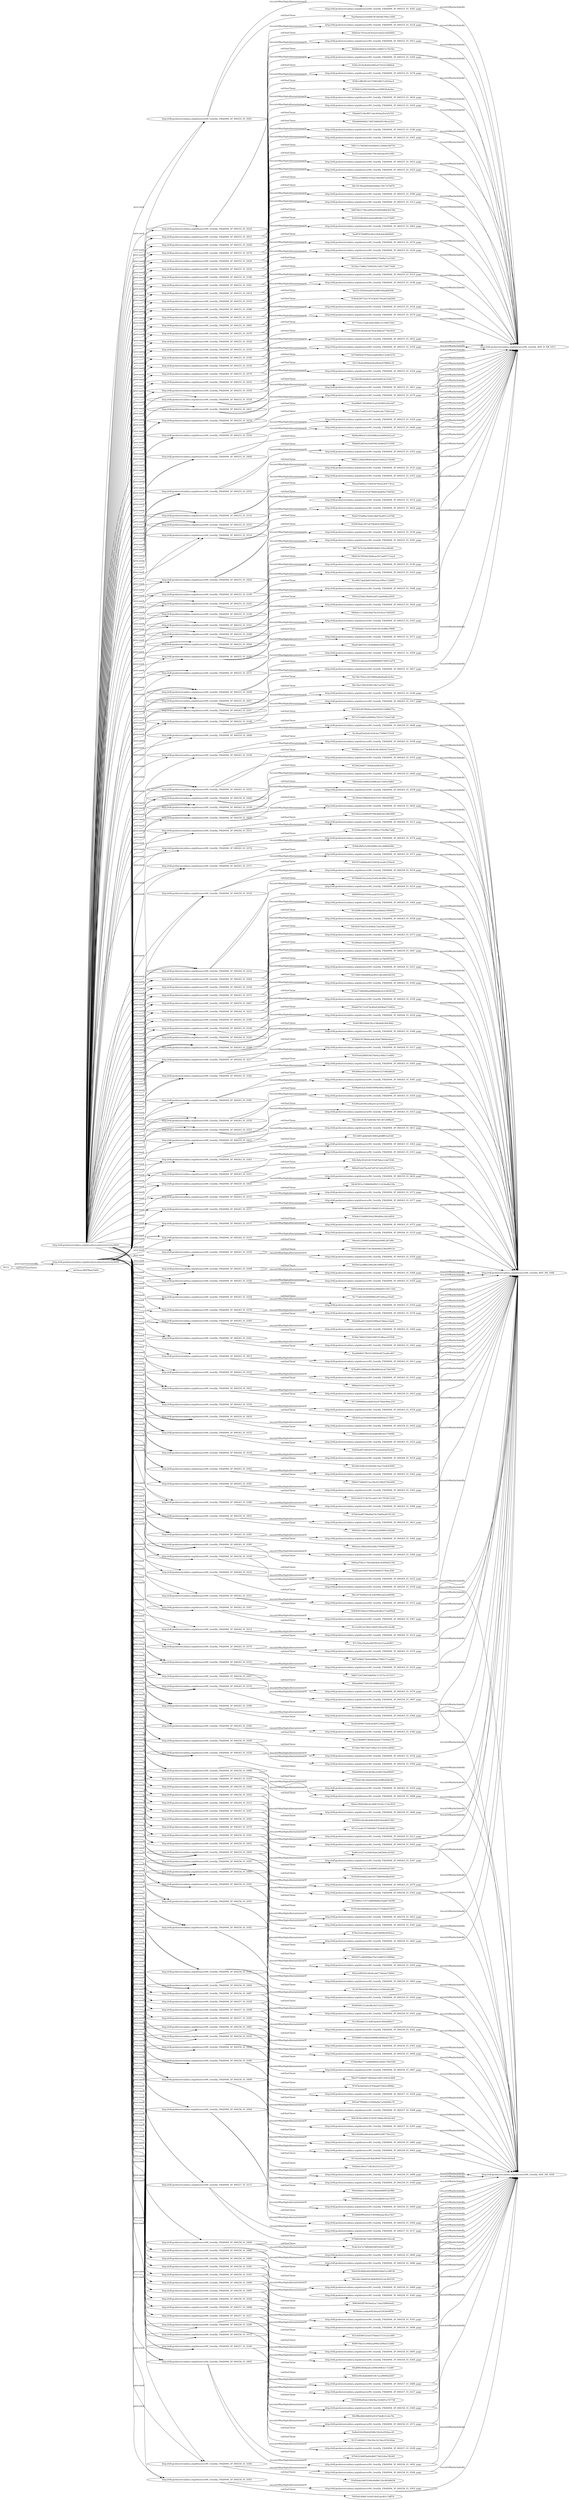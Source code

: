 digraph ar2dtool_diagram { 
rankdir=LR;
size="1501"
	"http://rdf.geohistoricaldata.org/id/source/94_Gentilly_FRAD094_3P_000255_01_0270_page" -> "http://rdf.geohistoricaldata.org/id/source/94_Gentilly_MAT_B_NB_1813" [ label = "rico:isOrWasIncludedIn" ];
	"http://rdf.geohistoricaldata.org/id/source/94_Gentilly_FRAD094_3P_000255_01_0310_page" -> "http://rdf.geohistoricaldata.org/id/source/94_Gentilly_MAT_B_NB_1813" [ label = "rico:isOrWasIncludedIn" ];
	"http://rdf.geohistoricaldata.org/id/source/94_Gentilly_FRAD094_3P_000263_01_0372" -> "http://rdf.geohistoricaldata.org/id/source/94_Gentilly_FRAD094_3P_000263_01_0372_page" [ label = "rico:isOrWasDigitalInstantiationOf" ];
	"http://rdf.geohistoricaldata.org/id/source/94_Gentilly_FRAD094_3P_000263_01_0372" -> "Nb367831e7d984f4d992151636a8b239a" [ label = "cad:hasClasse" ];
	"http://rdf.geohistoricaldata.org/id/source/94_Gentilly_FRAD094_3P_000255_01_0324" -> "http://rdf.geohistoricaldata.org/id/source/94_Gentilly_FRAD094_3P_000255_01_0324_page" [ label = "rico:isOrWasDigitalInstantiationOf" ];
	"http://rdf.geohistoricaldata.org/id/source/94_Gentilly_FRAD094_3P_000255_01_0324" -> "N211fb26a904b420eaf4ebe0788f4cc3f" [ label = "cad:hasClasse" ];
	"http://rdf.geohistoricaldata.org/id/source/94_Gentilly_FRAD094_3P_000256_01_0344_page" -> "http://rdf.geohistoricaldata.org/id/source/94_Gentilly_MAT_NB_1836" [ label = "rico:isOrWasIncludedIn" ];
	"http://rdf.geohistoricaldata.org/id/source/94_Gentilly_FRAD094_3P_000256_01_0505_page" -> "http://rdf.geohistoricaldata.org/id/source/94_Gentilly_MAT_NB_1836" [ label = "rico:isOrWasIncludedIn" ];
	"http://rdf.geohistoricaldata.org/id/source/94_Gentilly_FRAD094_3P_000255_01_0270" -> "http://rdf.geohistoricaldata.org/id/source/94_Gentilly_FRAD094_3P_000255_01_0270_page" [ label = "rico:isOrWasDigitalInstantiationOf" ];
	"http://rdf.geohistoricaldata.org/id/source/94_Gentilly_FRAD094_3P_000255_01_0270" -> "Na6f767908ff54c90a19b9cbdc96f49d5" [ label = "cad:hasClasse" ];
	"http://rdf.geohistoricaldata.org/id/source/94_Gentilly_FRAD094_3P_000255_01_0451" -> "http://rdf.geohistoricaldata.org/id/source/94_Gentilly_FRAD094_3P_000255_01_0451_page" [ label = "rico:isOrWasDigitalInstantiationOf" ];
	"http://rdf.geohistoricaldata.org/id/source/94_Gentilly_FRAD094_3P_000255_01_0451" -> "Nc24b29b2da6b41eab454d91de35d4c73" [ label = "cad:hasClasse" ];
	"http://rdf.geohistoricaldata.org/id/source/94_Gentilly_FRAD094_3P_000263_01_0368_page" -> "http://rdf.geohistoricaldata.org/id/source/94_Gentilly_MAT_NB_1848" [ label = "rico:isOrWasIncludedIn" ];
	"http://rdf.geohistoricaldata.org/id/source/94_Gentilly_FRAD094_3P_000255_01_0125" -> "http://rdf.geohistoricaldata.org/id/source/94_Gentilly_FRAD094_3P_000255_01_0125_page" [ label = "rico:isOrWasDigitalInstantiationOf" ];
	"http://rdf.geohistoricaldata.org/id/source/94_Gentilly_FRAD094_3P_000255_01_0125" -> "N882124bd29f049cda0e539e62a735e60" [ label = "cad:hasClasse" ];
	"http://rdf.geohistoricaldata.org/id/source/94_Gentilly_FRAD094_3P_000255_01_0516_page" -> "http://rdf.geohistoricaldata.org/id/source/94_Gentilly_MAT_B_NB_1813" [ label = "rico:isOrWasIncludedIn" ];
	"http://rdf.geohistoricaldata.org/id/source/94_Gentilly_FRAD094_3P_000263_01_0354" -> "http://rdf.geohistoricaldata.org/id/source/94_Gentilly_FRAD094_3P_000263_01_0354_page" [ label = "rico:isOrWasDigitalInstantiationOf" ];
	"http://rdf.geohistoricaldata.org/id/source/94_Gentilly_FRAD094_3P_000263_01_0354" -> "Nc77e6b25fed948f0bcd97e64aae3fad2" [ label = "cad:hasClasse" ];
	"http://rdf.geohistoricaldata.org/id/source/94_Gentilly_FRAD094_3P_000256_01_0500" -> "http://rdf.geohistoricaldata.org/id/source/94_Gentilly_FRAD094_3P_000256_01_0500_page" [ label = "rico:isOrWasDigitalInstantiationOf" ];
	"http://rdf.geohistoricaldata.org/id/source/94_Gentilly_FRAD094_3P_000256_01_0500" -> "N7cb6e7fbf7c647109a13513265e3d042" [ label = "cad:hasClasse" ];
	"http://rdf.geohistoricaldata.org/id/source/94_Gentilly_FRAD094_3P_000255_01_0281_page" -> "http://rdf.geohistoricaldata.org/id/source/94_Gentilly_MAT_B_NB_1813" [ label = "rico:isOrWasIncludedIn" ];
	"http://rdf.geohistoricaldata.org/id/source/94_Gentilly_FRAD094_3P_000255_01_0224_page" -> "http://rdf.geohistoricaldata.org/id/source/94_Gentilly_MAT_B_NB_1813" [ label = "rico:isOrWasIncludedIn" ];
	"http://rdf.geohistoricaldata.org/id/source/94_Gentilly_FRAD094_3P_000263_01_0334_page" -> "http://rdf.geohistoricaldata.org/id/source/94_Gentilly_MAT_NB_1848" [ label = "rico:isOrWasIncludedIn" ];
	"http://rdf.geohistoricaldata.org/id/source/94_Gentilly_FRAD094_3P_000259_01_0455" -> "http://rdf.geohistoricaldata.org/id/source/94_Gentilly_FRAD094_3P_000259_01_0455_page" [ label = "rico:isOrWasDigitalInstantiationOf" ];
	"http://rdf.geohistoricaldata.org/id/source/94_Gentilly_FRAD094_3P_000259_01_0455" -> "N99265c18657d4dafbd22408f05c9d2d0" [ label = "cad:hasClasse" ];
	"http://rdf.geohistoricaldata.org/id/source/94_Gentilly_FRAD094_3P_000257_01_0308" -> "http://rdf.geohistoricaldata.org/id/source/94_Gentilly_FRAD094_3P_000257_01_0308_page" [ label = "rico:isOrWasDigitalInstantiationOf" ];
	"http://rdf.geohistoricaldata.org/id/source/94_Gentilly_FRAD094_3P_000257_01_0308" -> "N45a47994d9c143f49afde7a56444bc70" [ label = "cad:hasClasse" ];
	"http://rdf.geohistoricaldata.org/id/source/94_Gentilly_FRAD094_3P_000256_01_0487" -> "http://rdf.geohistoricaldata.org/id/source/94_Gentilly_FRAD094_3P_000256_01_0487_page" [ label = "rico:isOrWasDigitalInstantiationOf" ];
	"http://rdf.geohistoricaldata.org/id/source/94_Gentilly_FRAD094_3P_000256_01_0487" -> "Nbc0732dbdd734b56ae1dd512043ec8d4" [ label = "cad:hasClasse" ];
	"http://rdf.geohistoricaldata.org/id/source/94_Gentilly_FRAD094_3P_000264_01_0222" -> "http://rdf.geohistoricaldata.org/id/source/94_Gentilly_FRAD094_3P_000264_01_0222_page" [ label = "rico:isOrWasDigitalInstantiationOf" ];
	"http://rdf.geohistoricaldata.org/id/source/94_Gentilly_FRAD094_3P_000264_01_0222" -> "Nbc2470269a514c3c839f92cbe3a0694b" [ label = "cad:hasClasse" ];
	"http://rdf.geohistoricaldata.org/id/source/94_Gentilly_FRAD094_3P_000263_01_0366" -> "http://rdf.geohistoricaldata.org/id/source/94_Gentilly_FRAD094_3P_000263_01_0366_page" [ label = "rico:isOrWasDigitalInstantiationOf" ];
	"http://rdf.geohistoricaldata.org/id/source/94_Gentilly_FRAD094_3P_000263_01_0366" -> "Na3b34096725042d3b87230caa38a9486" [ label = "cad:hasClasse" ];
	"http://rdf.geohistoricaldata.org/id/source/94_Gentilly_FRAD094_3P_000256_01_0345_page" -> "http://rdf.geohistoricaldata.org/id/source/94_Gentilly_MAT_NB_1836" [ label = "rico:isOrWasIncludedIn" ];
	"http://rdf.geohistoricaldata.org/id/source/94_Gentilly_FRAD094_3P_000255_01_0294" -> "http://rdf.geohistoricaldata.org/id/source/94_Gentilly_FRAD094_3P_000255_01_0294_page" [ label = "rico:isOrWasDigitalInstantiationOf" ];
	"http://rdf.geohistoricaldata.org/id/source/94_Gentilly_FRAD094_3P_000255_01_0294" -> "N59ccf320afb44b2882af7201623884e6" [ label = "cad:hasClasse" ];
	"http://rdf.geohistoricaldata.org/id/source/94_Gentilly_FRAD094_3P_000256_01_0301" -> "http://rdf.geohistoricaldata.org/id/source/94_Gentilly_FRAD094_3P_000256_01_0301_page" [ label = "rico:isOrWasDigitalInstantiationOf" ];
	"http://rdf.geohistoricaldata.org/id/source/94_Gentilly_FRAD094_3P_000256_01_0301" -> "N356f6f12c48a450488bcb0b8e4a73f13" [ label = "cad:hasClasse" ];
	"http://rdf.geohistoricaldata.org/id/source/94_Gentilly_FRAD094_3P_000263_01_0336" -> "http://rdf.geohistoricaldata.org/id/source/94_Gentilly_FRAD094_3P_000263_01_0336_page" [ label = "rico:isOrWasDigitalInstantiationOf" ];
	"http://rdf.geohistoricaldata.org/id/source/94_Gentilly_FRAD094_3P_000263_01_0336" -> "Nebefd9e63e0e4038a3cb40104af08d47" [ label = "cad:hasClasse" ];
	"http://rdf.geohistoricaldata.org/id/source/94_Gentilly_FRAD094_3P_000264_01_0213_page" -> "http://rdf.geohistoricaldata.org/id/source/94_Gentilly_MAT_NB_1848" [ label = "rico:isOrWasIncludedIn" ];
	"http://rdf.geohistoricaldata.org/id/source/94_Gentilly_FRAD094_3P_000263_01_0379_page" -> "http://rdf.geohistoricaldata.org/id/source/94_Gentilly_MAT_NB_1848" [ label = "rico:isOrWasIncludedIn" ];
	"http://rdf.geohistoricaldata.org/id/source/94_Gentilly_FRAD094_3P_000256_01_0499" -> "http://rdf.geohistoricaldata.org/id/source/94_Gentilly_FRAD094_3P_000256_01_0499_page" [ label = "rico:isOrWasDigitalInstantiationOf" ];
	"http://rdf.geohistoricaldata.org/id/source/94_Gentilly_FRAD094_3P_000256_01_0499" -> "N49892de4282f4aa5932a8b6b1bee1839" [ label = "cad:hasClasse" ];
	"http://rdf.geohistoricaldata.org/id/source/94_Gentilly_FRAD094_3P_000263_01_0351_page" -> "http://rdf.geohistoricaldata.org/id/source/94_Gentilly_MAT_NB_1848" [ label = "rico:isOrWasIncludedIn" ];
	"http://rdf.geohistoricaldata.org/id/source/94_Gentilly_FRAD094_3P_000256_01_0339_page" -> "http://rdf.geohistoricaldata.org/id/source/94_Gentilly_MAT_NB_1836" [ label = "rico:isOrWasIncludedIn" ];
	"http://rdf.geohistoricaldata.org/id/source/94_Gentilly_FRAD094_3P_000255_01_0259_page" -> "http://rdf.geohistoricaldata.org/id/source/94_Gentilly_MAT_B_NB_1813" [ label = "rico:isOrWasIncludedIn" ];
	"http://rdf.geohistoricaldata.org/id/source/94_Gentilly_FRAD094_3P_000256_01_0493_page" -> "http://rdf.geohistoricaldata.org/id/source/94_Gentilly_MAT_NB_1836" [ label = "rico:isOrWasIncludedIn" ];
	"http://rdf.geohistoricaldata.org/id/source/94_Gentilly_FRAD094_3P_000256_01_0343" -> "http://rdf.geohistoricaldata.org/id/source/94_Gentilly_FRAD094_3P_000256_01_0343_page" [ label = "rico:isOrWasDigitalInstantiationOf" ];
	"http://rdf.geohistoricaldata.org/id/source/94_Gentilly_FRAD094_3P_000256_01_0343" -> "Nf30b0eccafda4992bfaed3393d44ff34" [ label = "cad:hasClasse" ];
	"http://rdf.geohistoricaldata.org/id/source/94_Gentilly_FRAD094_3P_000263_01_0378" -> "http://rdf.geohistoricaldata.org/id/source/94_Gentilly_FRAD094_3P_000263_01_0378_page" [ label = "rico:isOrWasDigitalInstantiationOf" ];
	"http://rdf.geohistoricaldata.org/id/source/94_Gentilly_FRAD094_3P_000263_01_0378" -> "N2b6f6add7c944f32988a47dfdae14a64" [ label = "cad:hasClasse" ];
	"http://rdf.geohistoricaldata.org/id/source/94_Gentilly_FRAD094_3P_000263_01_0345_page" -> "http://rdf.geohistoricaldata.org/id/source/94_Gentilly_MAT_NB_1848" [ label = "rico:isOrWasIncludedIn" ];
	"http://rdf.geohistoricaldata.org/id/source/94_Gentilly_FRAD094_3P_000263_01_0348" -> "http://rdf.geohistoricaldata.org/id/source/94_Gentilly_FRAD094_3P_000263_01_0348_page" [ label = "rico:isOrWasDigitalInstantiationOf" ];
	"http://rdf.geohistoricaldata.org/id/source/94_Gentilly_FRAD094_3P_000263_01_0348" -> "Ncb01fffcf3dd439ca196dddb344cf0b5" [ label = "cad:hasClasse" ];
	"http://rdf.geohistoricaldata.org/id/source/94_Gentilly_FRAD094_3P_000256_01_0487_page" -> "http://rdf.geohistoricaldata.org/id/source/94_Gentilly_MAT_NB_1836" [ label = "rico:isOrWasIncludedIn" ];
	"http://rdf.geohistoricaldata.org/id/source/94_Gentilly_FRAD094_3P_000259_01_0449" -> "http://rdf.geohistoricaldata.org/id/source/94_Gentilly_FRAD094_3P_000259_01_0449_page" [ label = "rico:isOrWasDigitalInstantiationOf" ];
	"http://rdf.geohistoricaldata.org/id/source/94_Gentilly_FRAD094_3P_000259_01_0449" -> "N259d34d877304afea0db364194fcbcd7" [ label = "cad:hasClasse" ];
	"http://rdf.geohistoricaldata.org/id/source/94_Gentilly_FRAD094_3P_000263_01_0339_page" -> "http://rdf.geohistoricaldata.org/id/source/94_Gentilly_MAT_NB_1848" [ label = "rico:isOrWasIncludedIn" ];
	"http://rdf.geohistoricaldata.org/id/source/94_Gentilly_FRAD094_3P_000264_01_0216" -> "http://rdf.geohistoricaldata.org/id/source/94_Gentilly_FRAD094_3P_000264_01_0216_page" [ label = "rico:isOrWasDigitalInstantiationOf" ];
	"http://rdf.geohistoricaldata.org/id/source/94_Gentilly_FRAD094_3P_000264_01_0216" -> "N7f3bb823ea2a4a25a92c4ed9bc21baa2" [ label = "cad:hasClasse" ];
	"http://rdf.geohistoricaldata.org/id/source/94_Gentilly_FRAD094_3P_000255_01_0301" -> "http://rdf.geohistoricaldata.org/id/source/94_Gentilly_FRAD094_3P_000255_01_0301_page" [ label = "rico:isOrWasDigitalInstantiationOf" ];
	"http://rdf.geohistoricaldata.org/id/source/94_Gentilly_FRAD094_3P_000255_01_0301" -> "N8517c74828654426bb91228d0e5bf726" [ label = "cad:hasClasse" ];
	"http://rdf.geohistoricaldata.org/id/source/94_Gentilly_FRAD094_3P_000264_01_0220_page" -> "http://rdf.geohistoricaldata.org/id/source/94_Gentilly_MAT_NB_1848" [ label = "rico:isOrWasIncludedIn" ];
	"http://rdf.geohistoricaldata.org/id/source/94_Gentilly_FRAD094_3P_000259_01_0450" -> "http://rdf.geohistoricaldata.org/id/source/94_Gentilly_FRAD094_3P_000259_01_0450_page" [ label = "rico:isOrWasDigitalInstantiationOf" ];
	"http://rdf.geohistoricaldata.org/id/source/94_Gentilly_FRAD094_3P_000259_01_0450" -> "N60ef1b4d7fac4d7e87d15d2e95297d7a" [ label = "cad:hasClasse" ];
	"http://rdf.geohistoricaldata.org/id/source/94_Gentilly_FRAD094_3P_000256_01_0506" -> "http://rdf.geohistoricaldata.org/id/source/94_Gentilly_FRAD094_3P_000256_01_0506_page" [ label = "rico:isOrWasDigitalInstantiationOf" ];
	"http://rdf.geohistoricaldata.org/id/source/94_Gentilly_FRAD094_3P_000256_01_0506" -> "N3d58ab24693548c6bd86150c983d8436" [ label = "cad:hasClasse" ];
	"http://rdf.geohistoricaldata.org/id/source/94_Gentilly_FRAD094_3P_000263_01_0362_page" -> "http://rdf.geohistoricaldata.org/id/source/94_Gentilly_MAT_NB_1848" [ label = "rico:isOrWasIncludedIn" ];
	"http://rdf.geohistoricaldata.org/id/source/94_Gentilly_FRAD094_3P_000264_01_0214_page" -> "http://rdf.geohistoricaldata.org/id/source/94_Gentilly_MAT_NB_1848" [ label = "rico:isOrWasIncludedIn" ];
	"http://rdf.geohistoricaldata.org/id/source/94_Gentilly_FRAD094_3P_000259_01_0452_page" -> "http://rdf.geohistoricaldata.org/id/source/94_Gentilly_MAT_NB_1848" [ label = "rico:isOrWasIncludedIn" ];
	"http://rdf.geohistoricaldata.org/id/source/94_Gentilly_FRAD094_3P_000263_01_0361" -> "http://rdf.geohistoricaldata.org/id/source/94_Gentilly_FRAD094_3P_000263_01_0361_page" [ label = "rico:isOrWasDigitalInstantiationOf" ];
	"http://rdf.geohistoricaldata.org/id/source/94_Gentilly_FRAD094_3P_000263_01_0361" -> "Nea60db017fb5415d92fedd72ea8cc467" [ label = "cad:hasClasse" ];
	"http://rdf.geohistoricaldata.org/id/source/94_Gentilly_FRAD094_3P_000255_01_0313" -> "http://rdf.geohistoricaldata.org/id/source/94_Gentilly_FRAD094_3P_000255_01_0313_page" [ label = "rico:isOrWasDigitalInstantiationOf" ];
	"http://rdf.geohistoricaldata.org/id/source/94_Gentilly_FRAD094_3P_000255_01_0313" -> "N687bb5179b1d495e9109f28d84302766" [ label = "cad:hasClasse" ];
	"http://rdf.geohistoricaldata.org/id/source/94_Gentilly_FRAD094_3P_000255_01_0196_page" -> "http://rdf.geohistoricaldata.org/id/source/94_Gentilly_MAT_B_NB_1813" [ label = "rico:isOrWasIncludedIn" ];
	"http://rdf.geohistoricaldata.org/id/source/94_Gentilly_FRAD094_3P_000256_01_0494_page" -> "http://rdf.geohistoricaldata.org/id/source/94_Gentilly_MAT_NB_1836" [ label = "rico:isOrWasIncludedIn" ];
	"http://rdf.geohistoricaldata.org/id/source/94_Gentilly_FRAD094_3P_000263_01_0331" -> "http://rdf.geohistoricaldata.org/id/source/94_Gentilly_FRAD094_3P_000263_01_0331_page" [ label = "rico:isOrWasDigitalInstantiationOf" ];
	"http://rdf.geohistoricaldata.org/id/source/94_Gentilly_FRAD094_3P_000263_01_0331" -> "N3b85810dea5149d2ae6cdb2273ad09a8" [ label = "cad:hasClasse" ];
	"http://rdf.geohistoricaldata.org/id/source/94_Gentilly_FRAD094_3P_000257_01_0189_page" -> "http://rdf.geohistoricaldata.org/id/source/94_Gentilly_MAT_NB_1836" [ label = "rico:isOrWasIncludedIn" ];
	"http://rdf.geohistoricaldata.org/id/source/94_Gentilly_FRAD094_3P_000263_01_0346_page" -> "http://rdf.geohistoricaldata.org/id/source/94_Gentilly_MAT_NB_1848" [ label = "rico:isOrWasIncludedIn" ];
	"http://rdf.geohistoricaldata.org/id/source/94_Gentilly_FRAD094_3P_000259_01_0446_page" -> "http://rdf.geohistoricaldata.org/id/source/94_Gentilly_MAT_NB_1848" [ label = "rico:isOrWasIncludedIn" ];
	"http://rdf.geohistoricaldata.org/id/source/94_Gentilly_FRAD094_3P_000255_01_0579_page" -> "http://rdf.geohistoricaldata.org/id/source/94_Gentilly_MAT_B_NB_1813" [ label = "rico:isOrWasIncludedIn" ];
	"http://rdf.geohistoricaldata.org/id/source/94_Gentilly_FRAD094_3P_000256_01_0494" -> "http://rdf.geohistoricaldata.org/id/source/94_Gentilly_FRAD094_3P_000256_01_0494_page" [ label = "rico:isOrWasDigitalInstantiationOf" ];
	"http://rdf.geohistoricaldata.org/id/source/94_Gentilly_FRAD094_3P_000256_01_0494" -> "N78d28b47775d48d985b1a9e6174b5549" [ label = "cad:hasClasse" ];
	"http://rdf.geohistoricaldata.org/id/source/94_Gentilly_FRAD094_3P_000255_01_0440" -> "http://rdf.geohistoricaldata.org/id/source/94_Gentilly_FRAD094_3P_000255_01_0440_page" [ label = "rico:isOrWasDigitalInstantiationOf" ];
	"http://rdf.geohistoricaldata.org/id/source/94_Gentilly_FRAD094_3P_000255_01_0440" -> "Nbd6a980cb7c043948b2efe80942d1ec9" [ label = "cad:hasClasse" ];
	"http://rdf.geohistoricaldata.org/id/source/94_Gentilly_FRAD094_3P_000256_01_0488_page" -> "http://rdf.geohistoricaldata.org/id/source/94_Gentilly_MAT_NB_1836" [ label = "rico:isOrWasIncludedIn" ];
	"http://rdf.geohistoricaldata.org/id/source/94_Gentilly_FRAD094_3P_000255_01_0355" -> "http://rdf.geohistoricaldata.org/id/source/94_Gentilly_FRAD094_3P_000255_01_0355_page" [ label = "rico:isOrWasDigitalInstantiationOf" ];
	"http://rdf.geohistoricaldata.org/id/source/94_Gentilly_FRAD094_3P_000255_01_0355" -> "N9aad5b84ac154b45879efaa3b4719cee" [ label = "cad:hasClasse" ];
	"http://rdf.geohistoricaldata.org/id/source/94_Gentilly_FRAD094_3P_000255_01_0325" -> "http://rdf.geohistoricaldata.org/id/source/94_Gentilly_FRAD094_3P_000255_01_0325_page" [ label = "rico:isOrWasDigitalInstantiationOf" ];
	"http://rdf.geohistoricaldata.org/id/source/94_Gentilly_FRAD094_3P_000255_01_0325" -> "Ncc4857abd3bf435493cbc599a1122693" [ label = "cad:hasClasse" ];
	"http://rdf.geohistoricaldata.org/id/source/94_Gentilly_FRAD094_3P_000263_01_0373" -> "http://rdf.geohistoricaldata.org/id/source/94_Gentilly_FRAD094_3P_000263_01_0373_page" [ label = "rico:isOrWasDigitalInstantiationOf" ];
	"http://rdf.geohistoricaldata.org/id/source/94_Gentilly_FRAD094_3P_000263_01_0373" -> "N436297b4553c4900a720a59b1d2e6344" [ label = "cad:hasClasse" ];
	"http://rdf.geohistoricaldata.org/id/source/94_Gentilly_FRAD094_3P_000256_01_0500_page" -> "http://rdf.geohistoricaldata.org/id/source/94_Gentilly_MAT_NB_1836" [ label = "rico:isOrWasIncludedIn" ];
	"http://rdf.geohistoricaldata.org/id/source/94_Gentilly_FRAD094_3P_000255_01_0420_page" -> "http://rdf.geohistoricaldata.org/id/source/94_Gentilly_MAT_B_NB_1813" [ label = "rico:isOrWasIncludedIn" ];
	"http://rdf.geohistoricaldata.org/id/source/94_Gentilly_FRAD094_3P_000256_01_0293_page" -> "http://rdf.geohistoricaldata.org/id/source/94_Gentilly_MAT_NB_1836" [ label = "rico:isOrWasIncludedIn" ];
	"http://rdf.geohistoricaldata.org/id/source/94_Gentilly_FRAD094_3P_000255_01_0186" -> "http://rdf.geohistoricaldata.org/id/source/94_Gentilly_FRAD094_3P_000255_01_0186_page" [ label = "rico:isOrWasDigitalInstantiationOf" ];
	"http://rdf.geohistoricaldata.org/id/source/94_Gentilly_FRAD094_3P_000255_01_0186" -> "N56d84006fd174f479d844f518b3a52cf" [ label = "cad:hasClasse" ];
	"http://rdf.geohistoricaldata.org/id/source/94_Gentilly_FRAD094_3P_000257_01_0488_page" -> "http://rdf.geohistoricaldata.org/id/source/94_Gentilly_MAT_NB_1836" [ label = "rico:isOrWasIncludedIn" ];
	"http://rdf.geohistoricaldata.org/id/source/94_Gentilly_FRAD094_3P_000263_01_0363_page" -> "http://rdf.geohistoricaldata.org/id/source/94_Gentilly_MAT_NB_1848" [ label = "rico:isOrWasIncludedIn" ];
	"http://rdf.geohistoricaldata.org/id/source/94_Gentilly_FRAD094_3P_000255_01_0414_page" -> "http://rdf.geohistoricaldata.org/id/source/94_Gentilly_MAT_B_NB_1813" [ label = "rico:isOrWasIncludedIn" ];
	"http://rdf.geohistoricaldata.org/id/source/94_Gentilly_FRAD094_3P_000264_01_0219_page" -> "http://rdf.geohistoricaldata.org/id/source/94_Gentilly_MAT_NB_1848" [ label = "rico:isOrWasIncludedIn" ];
	"http://rdf.geohistoricaldata.org/id/source/94_Gentilly_FRAD094_3P_000259_01_0453_page" -> "http://rdf.geohistoricaldata.org/id/source/94_Gentilly_MAT_NB_1848" [ label = "rico:isOrWasIncludedIn" ];
	"http://rdf.geohistoricaldata.org/id/source/94_Gentilly_FRAD094_3P_000255_01_0586_page" -> "http://rdf.geohistoricaldata.org/id/source/94_Gentilly_MAT_B_NB_1813" [ label = "rico:isOrWasIncludedIn" ];
	"http://rdf.geohistoricaldata.org/id/source/94_Gentilly_FRAD094_3P_000263_01_0357_page" -> "http://rdf.geohistoricaldata.org/id/source/94_Gentilly_MAT_NB_1848" [ label = "rico:isOrWasIncludedIn" ];
	"http://rdf.geohistoricaldata.org/id/source/94_Gentilly_FRAD094_3P_000255_01_0465_page" -> "http://rdf.geohistoricaldata.org/id/source/94_Gentilly_MAT_B_NB_1813" [ label = "rico:isOrWasIncludedIn" ];
	"http://rdf.geohistoricaldata.org/id/source/94_Gentilly_FRAD094_3P_000263_01_0355" -> "http://rdf.geohistoricaldata.org/id/source/94_Gentilly_FRAD094_3P_000263_01_0355_page" [ label = "rico:isOrWasDigitalInstantiationOf" ];
	"http://rdf.geohistoricaldata.org/id/source/94_Gentilly_FRAD094_3P_000263_01_0355" -> "N5f40a1ee77de40b3b34c36824e72eec2" [ label = "cad:hasClasse" ];
	"http://rdf.geohistoricaldata.org/id/source/94_Gentilly_FRAD094_3P_000256_01_0501" -> "http://rdf.geohistoricaldata.org/id/source/94_Gentilly_FRAD094_3P_000256_01_0501_page" [ label = "rico:isOrWasDigitalInstantiationOf" ];
	"http://rdf.geohistoricaldata.org/id/source/94_Gentilly_FRAD094_3P_000256_01_0501" -> "N5d9369121a4e48c5b27e2c22fd3469cc" [ label = "cad:hasClasse" ];
	"http://rdf.geohistoricaldata.org/id/source/94_Gentilly_FRAD094_3P_000256_01_0499_page" -> "http://rdf.geohistoricaldata.org/id/source/94_Gentilly_MAT_NB_1836" [ label = "rico:isOrWasIncludedIn" ];
	"http://rdf.geohistoricaldata.org/id/source/94_Gentilly_FRAD094_3P_000255_01_0294_page" -> "http://rdf.geohistoricaldata.org/id/source/94_Gentilly_MAT_B_NB_1813" [ label = "rico:isOrWasIncludedIn" ];
	"http://rdf.geohistoricaldata.org/id/source/94_Gentilly_FRAD094_3P_000259_01_0456" -> "http://rdf.geohistoricaldata.org/id/source/94_Gentilly_FRAD094_3P_000259_01_0456_page" [ label = "rico:isOrWasDigitalInstantiationOf" ];
	"http://rdf.geohistoricaldata.org/id/source/94_Gentilly_FRAD094_3P_000259_01_0456" -> "Nc34da010ffa04cfea531f21366ad3484" [ label = "cad:hasClasse" ];
	"http://rdf.geohistoricaldata.org/id/source/94_Gentilly_FRAD094_3P_000259_01_0447_page" -> "http://rdf.geohistoricaldata.org/id/source/94_Gentilly_MAT_NB_1848" [ label = "rico:isOrWasIncludedIn" ];
	"http://rdf.geohistoricaldata.org/id/source/94_Gentilly_FRAD094_3P_000256_01_0488" -> "http://rdf.geohistoricaldata.org/id/source/94_Gentilly_FRAD094_3P_000256_01_0488_page" [ label = "rico:isOrWasDigitalInstantiationOf" ];
	"http://rdf.geohistoricaldata.org/id/source/94_Gentilly_FRAD094_3P_000256_01_0488" -> "N756e6196c26d4e95bb549ff92686efb1" [ label = "cad:hasClasse" ];
	"http://rdf.geohistoricaldata.org/id/source/94_Gentilly_FRAD094_3P_000255_01_0334_page" -> "http://rdf.geohistoricaldata.org/id/source/94_Gentilly_MAT_B_NB_1813" [ label = "rico:isOrWasIncludedIn" ];
	"http://rdf.geohistoricaldata.org/id/source/94_Gentilly_FRAD094_3P_000263_01_0380_page" -> "http://rdf.geohistoricaldata.org/id/source/94_Gentilly_MAT_NB_1848" [ label = "rico:isOrWasIncludedIn" ];
	"http://rdf.geohistoricaldata.org/id/source/94_Gentilly_FRAD094_3P_000256_01_0340_page" -> "http://rdf.geohistoricaldata.org/id/source/94_Gentilly_MAT_NB_1836" [ label = "rico:isOrWasIncludedIn" ];
	"http://rdf.geohistoricaldata.org/id/source/94_Gentilly_FRAD094_3P_000263_01_0367" -> "http://rdf.geohistoricaldata.org/id/source/94_Gentilly_FRAD094_3P_000263_01_0367_page" [ label = "rico:isOrWasDigitalInstantiationOf" ];
	"http://rdf.geohistoricaldata.org/id/source/94_Gentilly_FRAD094_3P_000263_01_0367" -> "Nc1ca581ee5364c16b45282ee401cbc8b" [ label = "cad:hasClasse" ];
	"http://rdf.geohistoricaldata.org/id/source/94_Gentilly_FRAD094_3P_000256_01_0501_page" -> "http://rdf.geohistoricaldata.org/id/source/94_Gentilly_MAT_NB_1836" [ label = "rico:isOrWasIncludedIn" ];
	"http://rdf.geohistoricaldata.org/id/source/94_Gentilly_FRAD094_3P_000256_01_0302" -> "http://rdf.geohistoricaldata.org/id/source/94_Gentilly_FRAD094_3P_000256_01_0302_page" [ label = "rico:isOrWasDigitalInstantiationOf" ];
	"http://rdf.geohistoricaldata.org/id/source/94_Gentilly_FRAD094_3P_000256_01_0302" -> "N35f383e64d224d11b7386b94adbab561" [ label = "cad:hasClasse" ];
	"http://rdf.geohistoricaldata.org/id/source/94_Gentilly_FRAD094_3P_000263_01_0374_page" -> "http://rdf.geohistoricaldata.org/id/source/94_Gentilly_MAT_NB_1848" [ label = "rico:isOrWasIncludedIn" ];
	"http://rdf.geohistoricaldata.org/id/source/94_Gentilly_FRAD094_3P_000255_01_0032_page" -> "http://rdf.geohistoricaldata.org/id/source/94_Gentilly_MAT_B_NB_1813" [ label = "rico:isOrWasIncludedIn" ];
	"http://rdf.geohistoricaldata.org/id/source/94_Gentilly_FRAD094_3P_000255_01_0350" -> "http://rdf.geohistoricaldata.org/id/source/94_Gentilly_FRAD094_3P_000255_01_0350_page" [ label = "rico:isOrWasDigitalInstantiationOf" ];
	"http://rdf.geohistoricaldata.org/id/source/94_Gentilly_FRAD094_3P_000255_01_0350" -> "N14fee7ea8251457cbab4ca6c724b1ea4" [ label = "cad:hasClasse" ];
	"http://rdf.geohistoricaldata.org/id/source/94_Gentilly_FRAD094_3P_000263_01_0364_page" -> "http://rdf.geohistoricaldata.org/id/source/94_Gentilly_MAT_NB_1848" [ label = "rico:isOrWasIncludedIn" ];
	"http://rdf.geohistoricaldata.org/id/source/94_Gentilly_FRAD094_3P_000256_01_0344" -> "http://rdf.geohistoricaldata.org/id/source/94_Gentilly_FRAD094_3P_000256_01_0344_page" [ label = "rico:isOrWasDigitalInstantiationOf" ];
	"http://rdf.geohistoricaldata.org/id/source/94_Gentilly_FRAD094_3P_000256_01_0344" -> "Nfa88f42858ea4c239f459963e17e3d87" [ label = "cad:hasClasse" ];
	"http://rdf.geohistoricaldata.org/id/source/94_Gentilly_FRAD094_3P_000263_01_0379" -> "http://rdf.geohistoricaldata.org/id/source/94_Gentilly_FRAD094_3P_000263_01_0379_page" [ label = "rico:isOrWasDigitalInstantiationOf" ];
	"http://rdf.geohistoricaldata.org/id/source/94_Gentilly_FRAD094_3P_000263_01_0379" -> "N534062c7c071486f96b8a16ab873d390" [ label = "cad:hasClasse" ];
	"http://rdf.geohistoricaldata.org/id/source/94_Gentilly_FRAD094_3P_000263_01_0358_page" -> "http://rdf.geohistoricaldata.org/id/source/94_Gentilly_MAT_NB_1848" [ label = "rico:isOrWasIncludedIn" ];
	"http://rdf.geohistoricaldata.org/id/source/94_Gentilly_FRAD094_3P_000256_01_0300_page" -> "http://rdf.geohistoricaldata.org/id/source/94_Gentilly_MAT_NB_1836" [ label = "rico:isOrWasIncludedIn" ];
	"http://rdf.geohistoricaldata.org/id/source/94_Gentilly_FRAD094_3P_000263_01_0349" -> "http://rdf.geohistoricaldata.org/id/source/94_Gentilly_FRAD094_3P_000263_01_0349_page" [ label = "rico:isOrWasDigitalInstantiationOf" ];
	"http://rdf.geohistoricaldata.org/id/source/94_Gentilly_FRAD094_3P_000263_01_0349" -> "N119b81096d8f4ed28951dbc48658d350" [ label = "cad:hasClasse" ];
	"http://rdf.geohistoricaldata.org/id/source/94_Gentilly_FRAD094_3P_000263_01_0330_page" -> "http://rdf.geohistoricaldata.org/id/source/94_Gentilly_MAT_NB_1848" [ label = "rico:isOrWasIncludedIn" ];
	"http://rdf.geohistoricaldata.org/id/source/94_Gentilly_FRAD094_3P_000263_01_0380" -> "http://rdf.geohistoricaldata.org/id/source/94_Gentilly_FRAD094_3P_000263_01_0380_page" [ label = "rico:isOrWasDigitalInstantiationOf" ];
	"http://rdf.geohistoricaldata.org/id/source/94_Gentilly_FRAD094_3P_000263_01_0380" -> "N7b0cba88798a4bd19a7bdb9a0b78132f" [ label = "cad:hasClasse" ];
	"http://rdf.geohistoricaldata.org/id/source/94_Gentilly_FRAD094_3P_000264_01_0217" -> "http://rdf.geohistoricaldata.org/id/source/94_Gentilly_FRAD094_3P_000264_01_0217_page" [ label = "rico:isOrWasDigitalInstantiationOf" ];
	"http://rdf.geohistoricaldata.org/id/source/94_Gentilly_FRAD094_3P_000264_01_0217" -> "N78f44307f86f4a4db369d79806ed0ae7" [ label = "cad:hasClasse" ];
	"http://rdf.geohistoricaldata.org/id/source/94_Gentilly_FRAD094_3P_000263_01_0381_page" -> "http://rdf.geohistoricaldata.org/id/source/94_Gentilly_MAT_NB_1848" [ label = "rico:isOrWasIncludedIn" ];
	"http://rdf.geohistoricaldata.org/id/source/94_Gentilly_FRAD094_3P_000263_01_0350" -> "http://rdf.geohistoricaldata.org/id/source/94_Gentilly_FRAD094_3P_000263_01_0350_page" [ label = "rico:isOrWasDigitalInstantiationOf" ];
	"http://rdf.geohistoricaldata.org/id/source/94_Gentilly_FRAD094_3P_000263_01_0350" -> "N39fab6cb2c50495099fe949a1860be1d" [ label = "cad:hasClasse" ];
	"http://rdf.geohistoricaldata.org/id/source/94_Gentilly_FRAD094_3P_000259_01_0451" -> "http://rdf.geohistoricaldata.org/id/source/94_Gentilly_FRAD094_3P_000259_01_0451_page" [ label = "rico:isOrWasDigitalInstantiationOf" ];
	"http://rdf.geohistoricaldata.org/id/source/94_Gentilly_FRAD094_3P_000259_01_0451" -> "Nbc584347fb7b4850b74f1387a98ffa43" [ label = "cad:hasClasse" ];
	"http://rdf.geohistoricaldata.org/id/source/94_Gentilly_FRAD094_3P_000263_01_0375_page" -> "http://rdf.geohistoricaldata.org/id/source/94_Gentilly_MAT_NB_1848" [ label = "rico:isOrWasIncludedIn" ];
	"http://rdf.geohistoricaldata.org/id/source/94_Gentilly_FRAD094_3P_000256_01_0506_page" -> "http://rdf.geohistoricaldata.org/id/source/94_Gentilly_MAT_NB_1836" [ label = "rico:isOrWasIncludedIn" ];
	"http://rdf.geohistoricaldata.org/id/source/94_Gentilly_FRAD094_3P_000255_01_0301_page" -> "http://rdf.geohistoricaldata.org/id/source/94_Gentilly_MAT_B_NB_1813" [ label = "rico:isOrWasIncludedIn" ];
	"http://rdf.geohistoricaldata.org/id/source/94_Gentilly_FRAD094_3P_000255_01_0259" -> "http://rdf.geohistoricaldata.org/id/source/94_Gentilly_FRAD094_3P_000255_01_0259_page" [ label = "rico:isOrWasDigitalInstantiationOf" ];
	"http://rdf.geohistoricaldata.org/id/source/94_Gentilly_FRAD094_3P_000255_01_0259" -> "N9abbf3106eff47cebc9e9aad5a5d2703" [ label = "cad:hasClasse" ];
	"http://rdf.geohistoricaldata.org/id/source/94_Gentilly_FRAD094_3P_000263_01_0362" -> "http://rdf.geohistoricaldata.org/id/source/94_Gentilly_FRAD094_3P_000263_01_0362_page" [ label = "rico:isOrWasDigitalInstantiationOf" ];
	"http://rdf.geohistoricaldata.org/id/source/94_Gentilly_FRAD094_3P_000263_01_0362" -> "N6b427ddfe8214ce5bc02299a9794a09d" [ label = "cad:hasClasse" ];
	"http://rdf.geohistoricaldata.org/id/source/94_Gentilly_FRAD094_3P_000263_01_0369_page" -> "http://rdf.geohistoricaldata.org/id/source/94_Gentilly_MAT_NB_1848" [ label = "rico:isOrWasIncludedIn" ];
	"http://rdf.geohistoricaldata.org/id/source/94_Gentilly_FRAD094_3P_000255_01_0352_page" -> "http://rdf.geohistoricaldata.org/id/source/94_Gentilly_MAT_B_NB_1813" [ label = "rico:isOrWasIncludedIn" ];
	"http://rdf.geohistoricaldata.org/id/source/94_Gentilly_FRAD094_3P_000263_01_0332" -> "http://rdf.geohistoricaldata.org/id/source/94_Gentilly_FRAD094_3P_000263_01_0332_page" [ label = "rico:isOrWasDigitalInstantiationOf" ];
	"http://rdf.geohistoricaldata.org/id/source/94_Gentilly_FRAD094_3P_000263_01_0332" -> "N283baf0720f245f797ea26ed3d29a3ed" [ label = "cad:hasClasse" ];
	"http://rdf.geohistoricaldata.org/id/source/94_Gentilly_FRAD094_3P_000256_01_0301_page" -> "http://rdf.geohistoricaldata.org/id/source/94_Gentilly_MAT_NB_1836" [ label = "rico:isOrWasIncludedIn" ];
	"http://rdf.geohistoricaldata.org/id/source/94_Gentilly_FRAD094_3P_000256_01_0495" -> "http://rdf.geohistoricaldata.org/id/source/94_Gentilly_FRAD094_3P_000256_01_0495_page" [ label = "rico:isOrWasDigitalInstantiationOf" ];
	"http://rdf.geohistoricaldata.org/id/source/94_Gentilly_FRAD094_3P_000256_01_0495" -> "Nb9076be31e9f4eea990e329fab153d41" [ label = "cad:hasClasse" ];
	"http://rdf.geohistoricaldata.org/id/source/94_Gentilly_FRAD094_3P_000263_01_0335_page" -> "http://rdf.geohistoricaldata.org/id/source/94_Gentilly_MAT_NB_1848" [ label = "rico:isOrWasIncludedIn" ];
	"http://rdf.geohistoricaldata.org/id/source/94_Gentilly_FRAD094_3P_000263_01_0374" -> "http://rdf.geohistoricaldata.org/id/source/94_Gentilly_FRAD094_3P_000263_01_0374_page" [ label = "rico:isOrWasDigitalInstantiationOf" ];
	"http://rdf.geohistoricaldata.org/id/source/94_Gentilly_FRAD094_3P_000263_01_0374" -> "N1424bca4fd3741229f9e137b280e7adb" [ label = "cad:hasClasse" ];
	"http://rdf.geohistoricaldata.org/id/source/94_Gentilly_FRAD094_3P_000263_01_0329_page" -> "http://rdf.geohistoricaldata.org/id/source/94_Gentilly_MAT_NB_1848" [ label = "rico:isOrWasIncludedIn" ];
	"http://rdf.geohistoricaldata.org/id/source/94_Gentilly_FRAD094_3P_000255_01_0579" -> "http://rdf.geohistoricaldata.org/id/source/94_Gentilly_FRAD094_3P_000255_01_0579_page" [ label = "rico:isOrWasDigitalInstantiationOf" ];
	"http://rdf.geohistoricaldata.org/id/source/94_Gentilly_FRAD094_3P_000255_01_0579" -> "N77762ec7eadc4a819d8215c1fb637def" [ label = "cad:hasClasse" ];
	"http://rdf.geohistoricaldata.org/id/source/94_Gentilly_FRAD094_3P_000259_01_0445" -> "http://rdf.geohistoricaldata.org/id/source/94_Gentilly_FRAD094_3P_000259_01_0445_page" [ label = "rico:isOrWasDigitalInstantiationOf" ];
	"http://rdf.geohistoricaldata.org/id/source/94_Gentilly_FRAD094_3P_000259_01_0445" -> "N53346d99f8dd4261bb8e5230c54b9815" [ label = "cad:hasClasse" ];
	"http://rdf.geohistoricaldata.org/id/codes/cadastre/activity/0001" -> "http://rdf.geohistoricaldata.org/id/source/94_Gentilly_FRAD094_3P_000259_01_0445" [ label = "prov:used" ];
	"http://rdf.geohistoricaldata.org/id/codes/cadastre/activity/0001" -> "http://rdf.geohistoricaldata.org/id/source/94_Gentilly_FRAD094_3P_000255_01_0440" [ label = "prov:used" ];
	"http://rdf.geohistoricaldata.org/id/codes/cadastre/activity/0001" -> "http://rdf.geohistoricaldata.org/id/source/94_Gentilly_FRAD094_3P_000255_01_0148" [ label = "prov:used" ];
	"http://rdf.geohistoricaldata.org/id/codes/cadastre/activity/0001" -> "http://rdf.geohistoricaldata.org/id/source/94_Gentilly_FRAD094_3P_000255_01_0334" [ label = "prov:used" ];
	"http://rdf.geohistoricaldata.org/id/codes/cadastre/activity/0001" -> "http://rdf.geohistoricaldata.org/id/source/94_Gentilly_FRAD094_3P_000256_01_0500" [ label = "prov:used" ];
	"http://rdf.geohistoricaldata.org/id/codes/cadastre/activity/0001" -> "http://rdf.geohistoricaldata.org/id/source/94_Gentilly_FRAD094_3P_000263_01_0368" [ label = "prov:used" ];
	"http://rdf.geohistoricaldata.org/id/codes/cadastre/activity/0001" -> "http://rdf.geohistoricaldata.org/id/source/94_Gentilly_FRAD094_3P_000255_01_0350" [ label = "prov:used" ];
	"http://rdf.geohistoricaldata.org/id/codes/cadastre/activity/0001" -> "http://rdf.geohistoricaldata.org/id/source/94_Gentilly_FRAD094_3P_000263_01_0347" [ label = "prov:used" ];
	"http://rdf.geohistoricaldata.org/id/codes/cadastre/activity/0001" -> "http://rdf.geohistoricaldata.org/id/source/94_Gentilly_FRAD094_3P_000256_01_0485" [ label = "prov:used" ];
	"http://rdf.geohistoricaldata.org/id/codes/cadastre/activity/0001" -> "http://rdf.geohistoricaldata.org/id/source/94_Gentilly_FRAD094_3P_000256_01_0300" [ label = "prov:used" ];
	"http://rdf.geohistoricaldata.org/id/codes/cadastre/activity/0001" -> "http://rdf.geohistoricaldata.org/id/source/94_Gentilly_FRAD094_3P_000256_01_0498" [ label = "prov:used" ];
	"http://rdf.geohistoricaldata.org/id/codes/cadastre/activity/0001" -> "http://rdf.geohistoricaldata.org/id/source/94_Gentilly_FRAD094_3P_000256_01_0342" [ label = "prov:used" ];
	"http://rdf.geohistoricaldata.org/id/codes/cadastre/activity/0001" -> "http://rdf.geohistoricaldata.org/id/source/94_Gentilly_FRAD094_3P_000263_01_0335" [ label = "prov:used" ];
	"http://rdf.geohistoricaldata.org/id/codes/cadastre/activity/0001" -> "http://rdf.geohistoricaldata.org/id/source/94_Gentilly_FRAD094_3P_000259_01_0454" [ label = "prov:used" ];
	"http://rdf.geohistoricaldata.org/id/codes/cadastre/activity/0001" -> "http://rdf.geohistoricaldata.org/id/source/94_Gentilly_FRAD094_3P_000264_01_0218" [ label = "prov:used" ];
	"http://rdf.geohistoricaldata.org/id/codes/cadastre/activity/0001" -> "http://rdf.geohistoricaldata.org/id/source/94_Gentilly_FRAD094_3P_000263_01_0372" [ label = "prov:used" ];
	"http://rdf.geohistoricaldata.org/id/codes/cadastre/activity/0001" -> "http://rdf.geohistoricaldata.org/id/source/94_Gentilly_FRAD094_3P_000255_01_0526" [ label = "prov:used" ];
	"http://rdf.geohistoricaldata.org/id/codes/cadastre/activity/0001" -> "http://rdf.geohistoricaldata.org/id/source/94_Gentilly_FRAD094_3P_000263_01_0351" [ label = "prov:used" ];
	"http://rdf.geohistoricaldata.org/id/codes/cadastre/activity/0001" -> "http://rdf.geohistoricaldata.org/id/source/94_Gentilly_FRAD094_3P_000256_01_0505" [ label = "prov:used" ];
	"http://rdf.geohistoricaldata.org/id/codes/cadastre/activity/0001" -> "http://rdf.geohistoricaldata.org/id/source/94_Gentilly_FRAD094_3P_000259_01_0448" [ label = "prov:used" ];
	"http://rdf.geohistoricaldata.org/id/codes/cadastre/activity/0001" -> "http://rdf.geohistoricaldata.org/id/source/94_Gentilly_FRAD094_3P_000255_01_0270" [ label = "prov:used" ];
	"http://rdf.geohistoricaldata.org/id/codes/cadastre/activity/0001" -> "http://rdf.geohistoricaldata.org/id/source/94_Gentilly_FRAD094_3P_000263_01_0360" [ label = "prov:used" ];
	"http://rdf.geohistoricaldata.org/id/codes/cadastre/activity/0001" -> "http://rdf.geohistoricaldata.org/id/source/94_Gentilly_FRAD094_3P_000264_01_0222" [ label = "prov:used" ];
	"http://rdf.geohistoricaldata.org/id/codes/cadastre/activity/0001" -> "http://rdf.geohistoricaldata.org/id/source/94_Gentilly_FRAD094_3P_000255_01_0224" [ label = "prov:used" ];
	"http://rdf.geohistoricaldata.org/id/codes/cadastre/activity/0001" -> "http://rdf.geohistoricaldata.org/id/source/94_Gentilly_FRAD094_3P_000256_01_0490" [ label = "prov:used" ];
	"http://rdf.geohistoricaldata.org/id/codes/cadastre/activity/0001" -> "http://rdf.geohistoricaldata.org/id/source/94_Gentilly_FRAD094_3P_000257_01_0295" [ label = "prov:used" ];
	"http://rdf.geohistoricaldata.org/id/codes/cadastre/activity/0001" -> "http://rdf.geohistoricaldata.org/id/source/94_Gentilly_FRAD094_3P_000263_01_0374" [ label = "prov:used" ];
	"http://rdf.geohistoricaldata.org/id/codes/cadastre/activity/0001" -> "http://rdf.geohistoricaldata.org/id/source/94_Gentilly_FRAD094_3P_000256_01_0345" [ label = "prov:used" ];
	"http://rdf.geohistoricaldata.org/id/codes/cadastre/activity/0001" -> "http://rdf.geohistoricaldata.org/id/source/94_Gentilly_FRAD094_3P_000255_01_0359" [ label = "prov:used" ];
	"http://rdf.geohistoricaldata.org/id/codes/cadastre/activity/0001" -> "http://rdf.geohistoricaldata.org/id/source/94_Gentilly_FRAD094_3P_000263_01_0338" [ label = "prov:used" ];
	"http://rdf.geohistoricaldata.org/id/codes/cadastre/activity/0001" -> "http://rdf.geohistoricaldata.org/id/source/94_Gentilly_FRAD094_3P_000255_01_0015" [ label = "prov:used" ];
	"http://rdf.geohistoricaldata.org/id/codes/cadastre/activity/0001" -> "http://rdf.geohistoricaldata.org/id/source/94_Gentilly_FRAD094_3P_000263_01_0354" [ label = "prov:used" ];
	"http://rdf.geohistoricaldata.org/id/codes/cadastre/activity/0001" -> "http://rdf.geohistoricaldata.org/id/source/94_Gentilly_FRAD094_3P_000255_01_0057" [ label = "prov:used" ];
	"http://rdf.geohistoricaldata.org/id/codes/cadastre/activity/0001" -> "http://rdf.geohistoricaldata.org/id/source/94_Gentilly_FRAD094_3P_000263_01_0362" [ label = "prov:used" ];
	"http://rdf.geohistoricaldata.org/id/codes/cadastre/activity/0001" -> "http://rdf.geohistoricaldata.org/id/source/94_Gentilly_FRAD094_3P_000255_01_0516" [ label = "prov:used" ];
	"http://rdf.geohistoricaldata.org/id/codes/cadastre/activity/0001" -> "http://rdf.geohistoricaldata.org/id/source/94_Gentilly_FRAD094_3P_000259_01_0453" [ label = "prov:used" ];
	"http://rdf.geohistoricaldata.org/id/codes/cadastre/activity/0001" -> "http://rdf.geohistoricaldata.org/id/source/94_Gentilly_FRAD094_3P_000255_01_0281" [ label = "prov:used" ];
	"http://rdf.geohistoricaldata.org/id/codes/cadastre/activity/0001" -> "http://rdf.geohistoricaldata.org/id/source/94_Gentilly_FRAD094_3P_000259_01_0446" [ label = "prov:used" ];
	"http://rdf.geohistoricaldata.org/id/codes/cadastre/activity/0001" -> "http://rdf.geohistoricaldata.org/id/source/94_Gentilly_FRAD094_3P_000256_01_0493" [ label = "prov:used" ];
	"http://rdf.geohistoricaldata.org/id/codes/cadastre/activity/0001" -> "http://rdf.geohistoricaldata.org/id/source/94_Gentilly_FRAD094_3P_000256_01_0501" [ label = "prov:used" ];
	"http://rdf.geohistoricaldata.org/id/codes/cadastre/activity/0001" -> "http://rdf.geohistoricaldata.org/id/source/94_Gentilly_FRAD094_3P_000255_01_0579" [ label = "prov:used" ];
	"http://rdf.geohistoricaldata.org/id/codes/cadastre/activity/0001" -> "http://rdf.geohistoricaldata.org/id/source/94_Gentilly_FRAD094_3P_000255_01_0165" [ label = "prov:used" ];
	"http://rdf.geohistoricaldata.org/id/codes/cadastre/activity/0001" -> "http://rdf.geohistoricaldata.org/id/source/94_Gentilly_FRAD094_3P_000263_01_0377" [ label = "prov:used" ];
	"http://rdf.geohistoricaldata.org/id/codes/cadastre/activity/0001" -> "http://rdf.geohistoricaldata.org/id/source/94_Gentilly_FRAD094_3P_000263_01_0348" [ label = "prov:used" ];
	"http://rdf.geohistoricaldata.org/id/codes/cadastre/activity/0001" -> "http://rdf.geohistoricaldata.org/id/source/94_Gentilly_FRAD094_3P_000263_01_0330" [ label = "prov:used" ];
	"http://rdf.geohistoricaldata.org/id/codes/cadastre/activity/0001" -> "http://rdf.geohistoricaldata.org/id/source/94_Gentilly_FRAD094_3P_000255_01_0310" [ label = "prov:used" ];
	"http://rdf.geohistoricaldata.org/id/codes/cadastre/activity/0001" -> "http://rdf.geohistoricaldata.org/id/source/94_Gentilly_FRAD094_3P_000255_01_0199" [ label = "prov:used" ];
	"http://rdf.geohistoricaldata.org/id/codes/cadastre/activity/0001" -> "http://rdf.geohistoricaldata.org/id/source/94_Gentilly_FRAD094_3P_000256_01_0486" [ label = "prov:used" ];
	"http://rdf.geohistoricaldata.org/id/codes/cadastre/activity/0001" -> "http://rdf.geohistoricaldata.org/id/source/94_Gentilly_FRAD094_3P_000256_01_0301" [ label = "prov:used" ];
	"http://rdf.geohistoricaldata.org/id/codes/cadastre/activity/0001" -> "http://rdf.geohistoricaldata.org/id/source/94_Gentilly_FRAD094_3P_000256_01_0499" [ label = "prov:used" ];
	"http://rdf.geohistoricaldata.org/id/codes/cadastre/activity/0001" -> "http://rdf.geohistoricaldata.org/id/source/94_Gentilly_FRAD094_3P_000256_01_0343" [ label = "prov:used" ];
	"http://rdf.geohistoricaldata.org/id/codes/cadastre/activity/0001" -> "http://rdf.geohistoricaldata.org/id/source/94_Gentilly_FRAD094_3P_000263_01_0365" [ label = "prov:used" ];
	"http://rdf.geohistoricaldata.org/id/codes/cadastre/activity/0001" -> "http://rdf.geohistoricaldata.org/id/source/94_Gentilly_FRAD094_3P_000263_01_0336" [ label = "prov:used" ];
	"http://rdf.geohistoricaldata.org/id/codes/cadastre/activity/0001" -> "http://rdf.geohistoricaldata.org/id/source/94_Gentilly_FRAD094_3P_000263_01_0381" [ label = "prov:used" ];
	"http://rdf.geohistoricaldata.org/id/codes/cadastre/activity/0001" -> "http://rdf.geohistoricaldata.org/id/source/94_Gentilly_FRAD094_3P_000256_01_0506" [ label = "prov:used" ];
	"http://rdf.geohistoricaldata.org/id/codes/cadastre/activity/0001" -> "http://rdf.geohistoricaldata.org/id/source/94_Gentilly_FRAD094_3P_000259_01_0449" [ label = "prov:used" ];
	"http://rdf.geohistoricaldata.org/id/codes/cadastre/activity/0001" -> "http://rdf.geohistoricaldata.org/id/source/94_Gentilly_FRAD094_3P_000255_01_0571" [ label = "prov:used" ];
	"http://rdf.geohistoricaldata.org/id/codes/cadastre/activity/0001" -> "http://rdf.geohistoricaldata.org/id/source/94_Gentilly_FRAD094_3P_000264_01_0215" [ label = "prov:used" ];
	"http://rdf.geohistoricaldata.org/id/codes/cadastre/activity/0001" -> "http://rdf.geohistoricaldata.org/id/source/94_Gentilly_FRAD094_3P_000256_01_0489" [ label = "prov:used" ];
	"http://rdf.geohistoricaldata.org/id/codes/cadastre/activity/0001" -> "http://rdf.geohistoricaldata.org/id/source/94_Gentilly_FRAD094_3P_000255_01_0325" [ label = "prov:used" ];
	"http://rdf.geohistoricaldata.org/id/codes/cadastre/activity/0001" -> "http://rdf.geohistoricaldata.org/id/source/94_Gentilly_FRAD094_3P_000255_01_0044" [ label = "prov:used" ];
	"http://rdf.geohistoricaldata.org/id/codes/cadastre/activity/0001" -> "http://rdf.geohistoricaldata.org/id/source/94_Gentilly_FRAD094_3P_000263_01_0375" [ label = "prov:used" ];
	"http://rdf.geohistoricaldata.org/id/codes/cadastre/activity/0001" -> "http://rdf.geohistoricaldata.org/id/source/94_Gentilly_FRAD094_3P_000263_01_0339" [ label = "prov:used" ];
	"http://rdf.geohistoricaldata.org/id/codes/cadastre/activity/0001" -> "http://rdf.geohistoricaldata.org/id/source/94_Gentilly_FRAD094_3P_000255_01_0420" [ label = "prov:used" ];
	"http://rdf.geohistoricaldata.org/id/codes/cadastre/activity/0001" -> "http://rdf.geohistoricaldata.org/id/source/94_Gentilly_FRAD094_3P_000256_01_0339" [ label = "prov:used" ];
	"http://rdf.geohistoricaldata.org/id/codes/cadastre/activity/0001" -> "http://rdf.geohistoricaldata.org/id/source/94_Gentilly_FRAD094_3P_000255_01_0294" [ label = "prov:used" ];
	"http://rdf.geohistoricaldata.org/id/codes/cadastre/activity/0001" -> "http://rdf.geohistoricaldata.org/id/source/94_Gentilly_FRAD094_3P_000263_01_0355" [ label = "prov:used" ];
	"http://rdf.geohistoricaldata.org/id/codes/cadastre/activity/0001" -> "http://rdf.geohistoricaldata.org/id/source/94_Gentilly_FRAD094_3P_000255_01_0032" [ label = "prov:used" ];
	"http://rdf.geohistoricaldata.org/id/codes/cadastre/activity/0001" -> "http://rdf.geohistoricaldata.org/id/source/94_Gentilly_FRAD094_3P_000263_01_0363" [ label = "prov:used" ];
	"http://rdf.geohistoricaldata.org/id/codes/cadastre/activity/0001" -> "http://rdf.geohistoricaldata.org/id/source/94_Gentilly_FRAD094_3P_000256_01_0494" [ label = "prov:used" ];
	"http://rdf.geohistoricaldata.org/id/codes/cadastre/activity/0001" -> "http://rdf.geohistoricaldata.org/id/source/94_Gentilly_FRAD094_3P_000259_01_0455" [ label = "prov:used" ];
	"http://rdf.geohistoricaldata.org/id/codes/cadastre/activity/0001" -> "http://rdf.geohistoricaldata.org/id/source/94_Gentilly_FRAD094_3P_000264_01_0219" [ label = "prov:used" ];
	"http://rdf.geohistoricaldata.org/id/codes/cadastre/activity/0001" -> "http://rdf.geohistoricaldata.org/id/source/94_Gentilly_FRAD094_3P_000264_01_0213" [ label = "prov:used" ];
	"http://rdf.geohistoricaldata.org/id/codes/cadastre/activity/0001" -> "http://rdf.geohistoricaldata.org/id/source/94_Gentilly_FRAD094_3P_000255_01_0352" [ label = "prov:used" ];
	"http://rdf.geohistoricaldata.org/id/codes/cadastre/activity/0001" -> "http://rdf.geohistoricaldata.org/id/source/94_Gentilly_FRAD094_3P_000259_01_0450" [ label = "prov:used" ];
	"http://rdf.geohistoricaldata.org/id/codes/cadastre/activity/0001" -> "http://rdf.geohistoricaldata.org/id/source/94_Gentilly_FRAD094_3P_000263_01_0331" [ label = "prov:used" ];
	"http://rdf.geohistoricaldata.org/id/codes/cadastre/activity/0001" -> "http://rdf.geohistoricaldata.org/id/source/94_Gentilly_FRAD094_3P_000263_01_0378" [ label = "prov:used" ];
	"http://rdf.geohistoricaldata.org/id/codes/cadastre/activity/0001" -> "http://rdf.geohistoricaldata.org/id/source/94_Gentilly_FRAD094_3P_000255_01_0278" [ label = "prov:used" ];
	"http://rdf.geohistoricaldata.org/id/codes/cadastre/activity/0001" -> "http://rdf.geohistoricaldata.org/id/source/94_Gentilly_FRAD094_3P_000256_01_0487" [ label = "prov:used" ];
	"http://rdf.geohistoricaldata.org/id/codes/cadastre/activity/0001" -> "http://rdf.geohistoricaldata.org/id/source/94_Gentilly_FRAD094_3P_000263_01_0357" [ label = "prov:used" ];
	"http://rdf.geohistoricaldata.org/id/codes/cadastre/activity/0001" -> "http://rdf.geohistoricaldata.org/id/source/94_Gentilly_FRAD094_3P_000256_01_0302" [ label = "prov:used" ];
	"http://rdf.geohistoricaldata.org/id/codes/cadastre/activity/0001" -> "http://rdf.geohistoricaldata.org/id/source/94_Gentilly_FRAD094_3P_000255_01_0324" [ label = "prov:used" ];
	"http://rdf.geohistoricaldata.org/id/codes/cadastre/activity/0001" -> "http://rdf.geohistoricaldata.org/id/source/94_Gentilly_FRAD094_3P_000255_01_0451" [ label = "prov:used" ];
	"http://rdf.geohistoricaldata.org/id/codes/cadastre/activity/0001" -> "http://rdf.geohistoricaldata.org/id/source/94_Gentilly_FRAD094_3P_000263_01_0329" [ label = "prov:used" ];
	"http://rdf.geohistoricaldata.org/id/codes/cadastre/activity/0001" -> "http://rdf.geohistoricaldata.org/id/source/94_Gentilly_FRAD094_3P_000263_01_0366" [ label = "prov:used" ];
	"http://rdf.geohistoricaldata.org/id/codes/cadastre/activity/0001" -> "http://rdf.geohistoricaldata.org/id/source/94_Gentilly_FRAD094_3P_000263_01_0345" [ label = "prov:used" ];
	"http://rdf.geohistoricaldata.org/id/codes/cadastre/activity/0001" -> "http://rdf.geohistoricaldata.org/id/source/94_Gentilly_FRAD094_3P_000255_01_0245" [ label = "prov:used" ];
	"http://rdf.geohistoricaldata.org/id/codes/cadastre/activity/0001" -> "http://rdf.geohistoricaldata.org/id/source/94_Gentilly_FRAD094_3P_000263_01_0382" [ label = "prov:used" ];
	"http://rdf.geohistoricaldata.org/id/codes/cadastre/activity/0001" -> "http://rdf.geohistoricaldata.org/id/source/94_Gentilly_FRAD094_3P_000256_01_0340" [ label = "prov:used" ];
	"http://rdf.geohistoricaldata.org/id/codes/cadastre/activity/0001" -> "http://rdf.geohistoricaldata.org/id/source/94_Gentilly_FRAD094_3P_000263_01_0333" [ label = "prov:used" ];
	"http://rdf.geohistoricaldata.org/id/codes/cadastre/activity/0001" -> "http://rdf.geohistoricaldata.org/id/source/94_Gentilly_FRAD094_3P_000264_01_0216" [ label = "prov:used" ];
	"http://rdf.geohistoricaldata.org/id/codes/cadastre/activity/0001" -> "http://rdf.geohistoricaldata.org/id/source/94_Gentilly_FRAD094_3P_000255_01_0313" [ label = "prov:used" ];
	"http://rdf.geohistoricaldata.org/id/codes/cadastre/activity/0001" -> "http://rdf.geohistoricaldata.org/id/source/94_Gentilly_FRAD094_3P_000263_01_0370" [ label = "prov:used" ];
	"http://rdf.geohistoricaldata.org/id/codes/cadastre/activity/0001" -> "http://rdf.geohistoricaldata.org/id/source/94_Gentilly_FRAD094_3P_000256_01_0503" [ label = "prov:used" ];
	"http://rdf.geohistoricaldata.org/id/codes/cadastre/activity/0001" -> "http://rdf.geohistoricaldata.org/id/source/94_Gentilly_FRAD094_3P_000256_01_0492" [ label = "prov:used" ];
	"http://rdf.geohistoricaldata.org/id/codes/cadastre/activity/0001" -> "http://rdf.geohistoricaldata.org/id/source/94_Gentilly_FRAD094_3P_000257_01_0308" [ label = "prov:used" ];
	"http://rdf.geohistoricaldata.org/id/codes/cadastre/activity/0001" -> "http://rdf.geohistoricaldata.org/id/source/94_Gentilly_FRAD094_3P_000257_01_0137" [ label = "prov:used" ];
	"http://rdf.geohistoricaldata.org/id/codes/cadastre/activity/0001" -> "http://rdf.geohistoricaldata.org/id/source/94_Gentilly_FRAD094_3P_000255_01_0301" [ label = "prov:used" ];
	"http://rdf.geohistoricaldata.org/id/codes/cadastre/activity/0001" -> "http://rdf.geohistoricaldata.org/id/source/94_Gentilly_FRAD094_3P_000263_01_0376" [ label = "prov:used" ];
	"http://rdf.geohistoricaldata.org/id/codes/cadastre/activity/0001" -> "http://rdf.geohistoricaldata.org/id/source/94_Gentilly_FRAD094_3P_000264_01_0220" [ label = "prov:used" ];
	"http://rdf.geohistoricaldata.org/id/codes/cadastre/activity/0001" -> "http://rdf.geohistoricaldata.org/id/source/94_Gentilly_FRAD094_3P_000263_01_0356" [ label = "prov:used" ];
	"http://rdf.geohistoricaldata.org/id/codes/cadastre/activity/0001" -> "http://rdf.geohistoricaldata.org/id/source/94_Gentilly_FRAD094_3P_000256_01_0502" [ label = "prov:used" ];
	"http://rdf.geohistoricaldata.org/id/codes/cadastre/activity/0001" -> "http://rdf.geohistoricaldata.org/id/source/94_Gentilly_FRAD094_3P_000257_01_0488" [ label = "prov:used" ];
	"http://rdf.geohistoricaldata.org/id/codes/cadastre/activity/0001" -> "http://rdf.geohistoricaldata.org/id/source/94_Gentilly_FRAD094_3P_000263_01_0364" [ label = "prov:used" ];
	"http://rdf.geohistoricaldata.org/id/codes/cadastre/activity/0001" -> "http://rdf.geohistoricaldata.org/id/source/94_Gentilly_FRAD094_3P_000257_01_0227" [ label = "prov:used" ];
	"http://rdf.geohistoricaldata.org/id/codes/cadastre/activity/0001" -> "http://rdf.geohistoricaldata.org/id/source/94_Gentilly_FRAD094_3P_000263_01_0380" [ label = "prov:used" ];
	"http://rdf.geohistoricaldata.org/id/codes/cadastre/activity/0001" -> "http://rdf.geohistoricaldata.org/id/source/94_Gentilly_FRAD094_3P_000255_01_0588" [ label = "prov:used" ];
	"http://rdf.geohistoricaldata.org/id/codes/cadastre/activity/0001" -> "http://rdf.geohistoricaldata.org/id/source/94_Gentilly_FRAD094_3P_000256_01_0495" [ label = "prov:used" ];
	"http://rdf.geohistoricaldata.org/id/codes/cadastre/activity/0001" -> "http://rdf.geohistoricaldata.org/id/source/94_Gentilly_FRAD094_3P_000256_01_0372" [ label = "prov:used" ];
	"http://rdf.geohistoricaldata.org/id/codes/cadastre/activity/0001" -> "http://rdf.geohistoricaldata.org/id/source/94_Gentilly_FRAD094_3P_000259_01_0456" [ label = "prov:used" ];
	"http://rdf.geohistoricaldata.org/id/codes/cadastre/activity/0001" -> "http://rdf.geohistoricaldata.org/id/source/94_Gentilly_FRAD094_3P_000264_01_0214" [ label = "prov:used" ];
	"http://rdf.geohistoricaldata.org/id/codes/cadastre/activity/0001" -> "http://rdf.geohistoricaldata.org/id/source/94_Gentilly_FRAD094_3P_000259_01_0451" [ label = "prov:used" ];
	"http://rdf.geohistoricaldata.org/id/codes/cadastre/activity/0001" -> "http://rdf.geohistoricaldata.org/id/source/94_Gentilly_FRAD094_3P_000263_01_0332" [ label = "prov:used" ];
	"http://rdf.geohistoricaldata.org/id/codes/cadastre/activity/0001" -> "http://rdf.geohistoricaldata.org/id/source/94_Gentilly_FRAD094_3P_000263_01_0379" [ label = "prov:used" ];
	"http://rdf.geohistoricaldata.org/id/codes/cadastre/activity/0001" -> "http://rdf.geohistoricaldata.org/id/source/94_Gentilly_FRAD094_3P_000255_01_0279" [ label = "prov:used" ];
	"http://rdf.geohistoricaldata.org/id/codes/cadastre/activity/0001" -> "http://rdf.geohistoricaldata.org/id/source/94_Gentilly_FRAD094_3P_000256_01_0488" [ label = "prov:used" ];
	"http://rdf.geohistoricaldata.org/id/codes/cadastre/activity/0001" -> "http://rdf.geohistoricaldata.org/id/source/94_Gentilly_FRAD094_3P_000263_01_0358" [ label = "prov:used" ];
	"http://rdf.geohistoricaldata.org/id/codes/cadastre/activity/0001" -> "http://rdf.geohistoricaldata.org/id/source/94_Gentilly_FRAD094_3P_000255_01_0186" [ label = "prov:used" ];
	"http://rdf.geohistoricaldata.org/id/codes/cadastre/activity/0001" -> "http://rdf.geohistoricaldata.org/id/source/94_Gentilly_FRAD094_3P_000256_01_0303" [ label = "prov:used" ];
	"http://rdf.geohistoricaldata.org/id/codes/cadastre/activity/0001" -> "http://rdf.geohistoricaldata.org/id/source/94_Gentilly_FRAD094_3P_000255_01_0333" [ label = "prov:used" ];
	"http://rdf.geohistoricaldata.org/id/codes/cadastre/activity/0001" -> "http://rdf.geohistoricaldata.org/id/source/94_Gentilly_FRAD094_3P_000263_01_0367" [ label = "prov:used" ];
	"http://rdf.geohistoricaldata.org/id/codes/cadastre/activity/0001" -> "http://rdf.geohistoricaldata.org/id/source/94_Gentilly_FRAD094_3P_000263_01_0346" [ label = "prov:used" ];
	"http://rdf.geohistoricaldata.org/id/codes/cadastre/activity/0001" -> "http://rdf.geohistoricaldata.org/id/source/94_Gentilly_FRAD094_3P_000256_01_0497" [ label = "prov:used" ];
	"http://rdf.geohistoricaldata.org/id/codes/cadastre/activity/0001" -> "http://rdf.geohistoricaldata.org/id/source/94_Gentilly_FRAD094_3P_000255_01_0509" [ label = "prov:used" ];
	"http://rdf.geohistoricaldata.org/id/codes/cadastre/activity/0001" -> "http://rdf.geohistoricaldata.org/id/source/94_Gentilly_FRAD094_3P_000256_01_0341" [ label = "prov:used" ];
	"http://rdf.geohistoricaldata.org/id/codes/cadastre/activity/0001" -> "http://rdf.geohistoricaldata.org/id/source/94_Gentilly_FRAD094_3P_000255_01_0355" [ label = "prov:used" ];
	"http://rdf.geohistoricaldata.org/id/codes/cadastre/activity/0001" -> "http://rdf.geohistoricaldata.org/id/source/94_Gentilly_FRAD094_3P_000263_01_0334" [ label = "prov:used" ];
	"http://rdf.geohistoricaldata.org/id/codes/cadastre/activity/0001" -> "http://rdf.geohistoricaldata.org/id/source/94_Gentilly_FRAD094_3P_000264_01_0217" [ label = "prov:used" ];
	"http://rdf.geohistoricaldata.org/id/codes/cadastre/activity/0001" -> "http://rdf.geohistoricaldata.org/id/source/94_Gentilly_FRAD094_3P_000263_01_0371" [ label = "prov:used" ];
	"http://rdf.geohistoricaldata.org/id/codes/cadastre/activity/0001" -> "http://rdf.geohistoricaldata.org/id/source/94_Gentilly_FRAD094_3P_000255_01_0586" [ label = "prov:used" ];
	"http://rdf.geohistoricaldata.org/id/codes/cadastre/activity/0001" -> "http://rdf.geohistoricaldata.org/id/source/94_Gentilly_FRAD094_3P_000255_01_0196" [ label = "prov:used" ];
	"http://rdf.geohistoricaldata.org/id/codes/cadastre/activity/0001" -> "http://rdf.geohistoricaldata.org/id/source/94_Gentilly_FRAD094_3P_000263_01_0350" [ label = "prov:used" ];
	"http://rdf.geohistoricaldata.org/id/codes/cadastre/activity/0001" -> "http://rdf.geohistoricaldata.org/id/source/94_Gentilly_FRAD094_3P_000256_01_0504" [ label = "prov:used" ];
	"http://rdf.geohistoricaldata.org/id/codes/cadastre/activity/0001" -> "http://rdf.geohistoricaldata.org/id/source/94_Gentilly_FRAD094_3P_000259_01_0447" [ label = "prov:used" ];
	"http://rdf.geohistoricaldata.org/id/codes/cadastre/activity/0001" -> "http://rdf.geohistoricaldata.org/id/source/94_Gentilly_FRAD094_3P_000256_01_0293" [ label = "prov:used" ];
	"http://rdf.geohistoricaldata.org/id/codes/cadastre/activity/0001" -> "http://rdf.geohistoricaldata.org/id/source/94_Gentilly_FRAD094_3P_000263_01_0369" [ label = "prov:used" ];
	"http://rdf.geohistoricaldata.org/id/codes/cadastre/activity/0001" -> "http://rdf.geohistoricaldata.org/id/source/94_Gentilly_FRAD094_3P_000255_01_0414" [ label = "prov:used" ];
	"http://rdf.geohistoricaldata.org/id/codes/cadastre/activity/0001" -> "http://rdf.geohistoricaldata.org/id/source/94_Gentilly_FRAD094_3P_000264_01_0221" [ label = "prov:used" ];
	"http://rdf.geohistoricaldata.org/id/codes/cadastre/activity/0001" -> "http://rdf.geohistoricaldata.org/id/source/94_Gentilly_FRAD094_3P_000259_01_0518" [ label = "prov:used" ];
	"http://rdf.geohistoricaldata.org/id/codes/cadastre/activity/0001" -> "http://rdf.geohistoricaldata.org/id/source/94_Gentilly_FRAD094_3P_000263_01_0349" [ label = "prov:used" ];
	"http://rdf.geohistoricaldata.org/id/codes/cadastre/activity/0001" -> "http://rdf.geohistoricaldata.org/id/source/94_Gentilly_FRAD094_3P_000255_01_0146" [ label = "prov:used" ];
	"http://rdf.geohistoricaldata.org/id/codes/cadastre/activity/0001" -> "http://rdf.geohistoricaldata.org/id/source/94_Gentilly_FRAD094_3P_000255_01_0125" [ label = "prov:used" ];
	"http://rdf.geohistoricaldata.org/id/codes/cadastre/activity/0001" -> "http://rdf.geohistoricaldata.org/id/source/94_Gentilly_FRAD094_3P_000257_01_0228" [ label = "prov:used" ];
	"http://rdf.geohistoricaldata.org/id/codes/cadastre/activity/0001" -> "http://rdf.geohistoricaldata.org/id/source/94_Gentilly_FRAD094_3P_000263_01_0373" [ label = "prov:used" ];
	"http://rdf.geohistoricaldata.org/id/codes/cadastre/activity/0001" -> "http://rdf.geohistoricaldata.org/id/source/94_Gentilly_FRAD094_3P_000256_01_0344" [ label = "prov:used" ];
	"http://rdf.geohistoricaldata.org/id/codes/cadastre/activity/0001" -> "http://rdf.geohistoricaldata.org/id/source/94_Gentilly_FRAD094_3P_000257_01_0189" [ label = "prov:used" ];
	"http://rdf.geohistoricaldata.org/id/codes/cadastre/activity/0001" -> "http://rdf.geohistoricaldata.org/id/source/94_Gentilly_FRAD094_3P_000263_01_0353" [ label = "prov:used" ];
	"http://rdf.geohistoricaldata.org/id/codes/cadastre/activity/0001" -> "http://rdf.geohistoricaldata.org/id/source/94_Gentilly_FRAD094_3P_000256_01_0496" [ label = "prov:used" ];
	"http://rdf.geohistoricaldata.org/id/codes/cadastre/activity/0001" -> "http://rdf.geohistoricaldata.org/id/source/94_Gentilly_FRAD094_3P_000263_01_0361" [ label = "prov:used" ];
	"http://rdf.geohistoricaldata.org/id/codes/cadastre/activity/0001" -> "http://rdf.geohistoricaldata.org/id/source/94_Gentilly_FRAD094_3P_000255_01_0465" [ label = "prov:used" ];
	"http://rdf.geohistoricaldata.org/id/codes/cadastre/activity/0001" -> "http://rdf.geohistoricaldata.org/id/source/94_Gentilly_FRAD094_3P_000259_01_0452" [ label = "prov:used" ];
	"http://rdf.geohistoricaldata.org/id/codes/cadastre/activity/0001" -> "http://rdf.geohistoricaldata.org/id/source/94_Gentilly_FRAD094_3P_000255_01_0424" [ label = "prov:used" ];
	"http://rdf.geohistoricaldata.org/id/codes/cadastre/activity/0001" -> "http://rdf.geohistoricaldata.org/id/source/94_Gentilly_FRAD094_3P_000263_01_0013" [ label = "prov:used" ];
	"http://rdf.geohistoricaldata.org/id/codes/cadastre/activity/0001" -> "http://rdf.geohistoricaldata.org/id/source/94_Gentilly_FRAD094_3P_000263_01_0359" [ label = "prov:used" ];
	"http://rdf.geohistoricaldata.org/id/codes/cadastre/activity/0001" -> "http://rdf.geohistoricaldata.org/id/source/94_Gentilly_FRAD094_3P_000255_01_0259" [ label = "prov:used" ];
	"http://rdf.geohistoricaldata.org/id/source/94_Gentilly_FRAD094_3P_000257_01_0189" -> "http://rdf.geohistoricaldata.org/id/source/94_Gentilly_FRAD094_3P_000257_01_0189_page" [ label = "rico:isOrWasDigitalInstantiationOf" ];
	"http://rdf.geohistoricaldata.org/id/source/94_Gentilly_FRAD094_3P_000257_01_0189" -> "N137cd00641194c50a1b136ec87d1b9ae" [ label = "cad:hasClasse" ];
	"http://rdf.geohistoricaldata.org/id/source/94_Gentilly_FRAD094_3P_000263_01_0356" -> "http://rdf.geohistoricaldata.org/id/source/94_Gentilly_FRAD094_3P_000263_01_0356_page" [ label = "rico:isOrWasDigitalInstantiationOf" ];
	"http://rdf.geohistoricaldata.org/id/source/94_Gentilly_FRAD094_3P_000263_01_0356" -> "N091e9e8ed1924d52a20b8a85158111bd" [ label = "cad:hasClasse" ];
	"http://rdf.geohistoricaldata.org/id/source/94_Gentilly_FRAD094_3P_000256_01_0502" -> "http://rdf.geohistoricaldata.org/id/source/94_Gentilly_FRAD094_3P_000256_01_0502_page" [ label = "rico:isOrWasDigitalInstantiationOf" ];
	"http://rdf.geohistoricaldata.org/id/source/94_Gentilly_FRAD094_3P_000256_01_0502" -> "N7e11eadc107440d4b77b3bd034e54f4d" [ label = "cad:hasClasse" ];
	"http://rdf.geohistoricaldata.org/id/source/94_Gentilly_FRAD094_3P_000255_01_0199" -> "http://rdf.geohistoricaldata.org/id/source/94_Gentilly_FRAD094_3P_000255_01_0199_page" [ label = "rico:isOrWasDigitalInstantiationOf" ];
	"http://rdf.geohistoricaldata.org/id/source/94_Gentilly_FRAD094_3P_000255_01_0199" -> "N20830a4c387a4769a8c41698506ed2a1" [ label = "cad:hasClasse" ];
	"http://rdf.geohistoricaldata.org/id/source/94_Gentilly_FRAD094_3P_000255_01_0465" -> "http://rdf.geohistoricaldata.org/id/source/94_Gentilly_FRAD094_3P_000255_01_0465_page" [ label = "rico:isOrWasDigitalInstantiationOf" ];
	"http://rdf.geohistoricaldata.org/id/source/94_Gentilly_FRAD094_3P_000255_01_0465" -> "Ncd54208a4b5c4a0ea8fe48c12a373b95" [ label = "cad:hasClasse" ];
	"http://rdf.geohistoricaldata.org/id/source/94_Gentilly_FRAD094_3P_000255_01_0186_page" -> "http://rdf.geohistoricaldata.org/id/source/94_Gentilly_MAT_B_NB_1813" [ label = "rico:isOrWasIncludedIn" ];
	"http://rdf.geohistoricaldata.org/id/source/94_Gentilly_FRAD094_3P_000256_01_0489" -> "http://rdf.geohistoricaldata.org/id/source/94_Gentilly_FRAD094_3P_000256_01_0489_page" [ label = "rico:isOrWasDigitalInstantiationOf" ];
	"http://rdf.geohistoricaldata.org/id/source/94_Gentilly_FRAD094_3P_000256_01_0489" -> "N8cafbc2d6d934c808d49501e4c99235f" [ label = "cad:hasClasse" ];
	"http://rdf.geohistoricaldata.org/id/source/94_Gentilly_FRAD094_3P_000263_01_0336_page" -> "http://rdf.geohistoricaldata.org/id/source/94_Gentilly_MAT_NB_1848" [ label = "rico:isOrWasIncludedIn" ];
	"http://rdf.geohistoricaldata.org/id/source/94_Gentilly_FRAD094_3P_000255_01_0224" -> "http://rdf.geohistoricaldata.org/id/source/94_Gentilly_FRAD094_3P_000255_01_0224_page" [ label = "rico:isOrWasDigitalInstantiationOf" ];
	"http://rdf.geohistoricaldata.org/id/source/94_Gentilly_FRAD094_3P_000255_01_0224" -> "N4fd16c7033a34761b2516d3e1bd5f693" [ label = "cad:hasClasse" ];
	"http://rdf.geohistoricaldata.org/id/source/94_Gentilly_FRAD094_3P_000263_01_0368" -> "http://rdf.geohistoricaldata.org/id/source/94_Gentilly_FRAD094_3P_000263_01_0368_page" [ label = "rico:isOrWasDigitalInstantiationOf" ];
	"http://rdf.geohistoricaldata.org/id/source/94_Gentilly_FRAD094_3P_000263_01_0368" -> "Nd39e3acd8be548ca9e18800cdf7c84c0" [ label = "cad:hasClasse" ];
	"http://rdf.geohistoricaldata.org/id/source/94_Gentilly_FRAD094_3P_000256_01_0490" -> "http://rdf.geohistoricaldata.org/id/source/94_Gentilly_FRAD094_3P_000256_01_0490_page" [ label = "rico:isOrWasDigitalInstantiationOf" ];
	"http://rdf.geohistoricaldata.org/id/source/94_Gentilly_FRAD094_3P_000256_01_0490" -> "Ncde3cb7a748048d38f556fe326687267" [ label = "cad:hasClasse" ];
	"http://rdf.geohistoricaldata.org/id/source/94_Gentilly_FRAD094_3P_000256_01_0303" -> "http://rdf.geohistoricaldata.org/id/source/94_Gentilly_FRAD094_3P_000256_01_0303_page" [ label = "rico:isOrWasDigitalInstantiationOf" ];
	"http://rdf.geohistoricaldata.org/id/source/94_Gentilly_FRAD094_3P_000256_01_0303" -> "N91b9149b67ee4453b42aacf61c7dff7d" [ label = "cad:hasClasse" ];
	"http://rdf.geohistoricaldata.org/id/source/94_Gentilly_FRAD094_3P_000264_01_0221_page" -> "http://rdf.geohistoricaldata.org/id/source/94_Gentilly_MAT_NB_1848" [ label = "rico:isOrWasIncludedIn" ];
	"http://rdf.geohistoricaldata.org/id/source/94_Gentilly_FRAD094_3P_000263_01_0338" -> "http://rdf.geohistoricaldata.org/id/source/94_Gentilly_FRAD094_3P_000263_01_0338_page" [ label = "rico:isOrWasDigitalInstantiationOf" ];
	"http://rdf.geohistoricaldata.org/id/source/94_Gentilly_FRAD094_3P_000263_01_0338" -> "Nc3faadf1bf2d41459c4a779f965755c8" [ label = "cad:hasClasse" ];
	"http://rdf.geohistoricaldata.org/id/source/94_Gentilly_FRAD094_3P_000255_01_0313_page" -> "http://rdf.geohistoricaldata.org/id/source/94_Gentilly_MAT_B_NB_1813" [ label = "rico:isOrWasIncludedIn" ];
	"http://rdf.geohistoricaldata.org/id/source/94_Gentilly_FRAD094_3P_000255_01_0146_page" -> "http://rdf.geohistoricaldata.org/id/source/94_Gentilly_MAT_B_NB_1813" [ label = "rico:isOrWasIncludedIn" ];
	"http://rdf.geohistoricaldata.org/id/source/94_Gentilly_FRAD094_3P_000264_01_0215_page" -> "http://rdf.geohistoricaldata.org/id/source/94_Gentilly_MAT_NB_1848" [ label = "rico:isOrWasIncludedIn" ];
	"http://rdf.geohistoricaldata.org/id/source/94_Gentilly_FRAD094_3P_000256_01_0345" -> "http://rdf.geohistoricaldata.org/id/source/94_Gentilly_FRAD094_3P_000256_01_0345_page" [ label = "rico:isOrWasDigitalInstantiationOf" ];
	"http://rdf.geohistoricaldata.org/id/source/94_Gentilly_FRAD094_3P_000256_01_0345" -> "N963602ff79934eb5ac73da55f9856ef2" [ label = "cad:hasClasse" ];
	"http://rdf.geohistoricaldata.org/id/source/94_Gentilly_FRAD094_3P_000263_01_0353_page" -> "http://rdf.geohistoricaldata.org/id/source/94_Gentilly_MAT_NB_1848" [ label = "rico:isOrWasIncludedIn" ];
	"http://rdf.geohistoricaldata.org/id/source/94_Gentilly_FRAD094_3P_000255_01_0015_page" -> "http://rdf.geohistoricaldata.org/id/source/94_Gentilly_MAT_B_NB_1813" [ label = "rico:isOrWasIncludedIn" ];
	"http://rdf.geohistoricaldata.org/id/source/94_Gentilly_FRAD094_3P_000256_01_0495_page" -> "http://rdf.geohistoricaldata.org/id/source/94_Gentilly_MAT_NB_1836" [ label = "rico:isOrWasIncludedIn" ];
	"http://rdf.geohistoricaldata.org/id/source/94_Gentilly_FRAD094_3P_000255_01_0278" -> "http://rdf.geohistoricaldata.org/id/source/94_Gentilly_FRAD094_3P_000255_01_0278_page" [ label = "rico:isOrWasDigitalInstantiationOf" ];
	"http://rdf.geohistoricaldata.org/id/source/94_Gentilly_FRAD094_3P_000255_01_0278" -> "N5fb1eff65f61425799639827e5824ac4" [ label = "cad:hasClasse" ];
	"http://rdf.geohistoricaldata.org/id/source/94_Gentilly_FRAD094_3P_000263_01_0013" -> "http://rdf.geohistoricaldata.org/id/source/94_Gentilly_FRAD094_3P_000263_01_0013_page" [ label = "rico:isOrWasDigitalInstantiationOf" ];
	"http://rdf.geohistoricaldata.org/id/source/94_Gentilly_FRAD094_3P_000263_01_0013" -> "N7ba881a89bba42d8a8d0cb2ab76b0769" [ label = "cad:hasClasse" ];
	"http://rdf.geohistoricaldata.org/id/source/94_Gentilly_FRAD094_3P_000263_01_0347_page" -> "http://rdf.geohistoricaldata.org/id/source/94_Gentilly_MAT_NB_1848" [ label = "rico:isOrWasIncludedIn" ];
	"http://rdf.geohistoricaldata.org/id/source/94_Gentilly_FRAD094_3P_000255_01_0333" -> "http://rdf.geohistoricaldata.org/id/source/94_Gentilly_FRAD094_3P_000255_01_0333_page" [ label = "rico:isOrWasDigitalInstantiationOf" ];
	"http://rdf.geohistoricaldata.org/id/source/94_Gentilly_FRAD094_3P_000255_01_0333" -> "N63eca346f0d1416aa7d6e8fd7ab2692c" [ label = "cad:hasClasse" ];
	"http://rdf.geohistoricaldata.org/id/source/94_Gentilly_FRAD094_3P_000263_01_0381" -> "http://rdf.geohistoricaldata.org/id/source/94_Gentilly_FRAD094_3P_000263_01_0381_page" [ label = "rico:isOrWasDigitalInstantiationOf" ];
	"http://rdf.geohistoricaldata.org/id/source/94_Gentilly_FRAD094_3P_000263_01_0381" -> "N926f6bc9512242309a9c5237d6fa8b24" [ label = "cad:hasClasse" ];
	"http://rdf.geohistoricaldata.org/id/source/94_Gentilly_FRAD094_3P_000256_01_0489_page" -> "http://rdf.geohistoricaldata.org/id/source/94_Gentilly_MAT_NB_1836" [ label = "rico:isOrWasIncludedIn" ];
	"http://rdf.geohistoricaldata.org/id/source/94_Gentilly_FRAD094_3P_000264_01_0218" -> "http://rdf.geohistoricaldata.org/id/source/94_Gentilly_FRAD094_3P_000264_01_0218_page" [ label = "rico:isOrWasDigitalInstantiationOf" ];
	"http://rdf.geohistoricaldata.org/id/source/94_Gentilly_FRAD094_3P_000264_01_0218" -> "N5c4b1d38c25549c09c14ac72e8c65092" [ label = "cad:hasClasse" ];
	"http://rdf.geohistoricaldata.org/id/source/94_Gentilly_FRAD094_3P_000263_01_0351" -> "http://rdf.geohistoricaldata.org/id/source/94_Gentilly_FRAD094_3P_000263_01_0351_page" [ label = "rico:isOrWasDigitalInstantiationOf" ];
	"http://rdf.geohistoricaldata.org/id/source/94_Gentilly_FRAD094_3P_000263_01_0351" -> "N9c3b9e3f1d324191b87b6ec1cbd7d3fc" [ label = "cad:hasClasse" ];
	"http://rdf.geohistoricaldata.org/id/source/94_Gentilly_FRAD094_3P_000255_01_0324_page" -> "http://rdf.geohistoricaldata.org/id/source/94_Gentilly_MAT_B_NB_1813" [ label = "rico:isOrWasIncludedIn" ];
	"http://rdf.geohistoricaldata.org/id/source/94_Gentilly_FRAD094_3P_000255_01_0586" -> "http://rdf.geohistoricaldata.org/id/source/94_Gentilly_FRAD094_3P_000255_01_0586_page" [ label = "rico:isOrWasDigitalInstantiationOf" ];
	"http://rdf.geohistoricaldata.org/id/source/94_Gentilly_FRAD094_3P_000255_01_0586" -> "N4c3f1382ad5b4b0e9dd4c7f417d74d76" [ label = "cad:hasClasse" ];
	"http://rdf.geohistoricaldata.org/id/source/94_Gentilly_FRAD094_3P_000259_01_0452" -> "http://rdf.geohistoricaldata.org/id/source/94_Gentilly_FRAD094_3P_000259_01_0452_page" [ label = "rico:isOrWasDigitalInstantiationOf" ];
	"http://rdf.geohistoricaldata.org/id/source/94_Gentilly_FRAD094_3P_000259_01_0452" -> "N78e252b33f8e4a1ab876009fe49562ce" [ label = "cad:hasClasse" ];
	"http://rdf.geohistoricaldata.org/id/source/94_Gentilly_FRAD094_3P_000263_01_0370_page" -> "http://rdf.geohistoricaldata.org/id/source/94_Gentilly_MAT_NB_1848" [ label = "rico:isOrWasIncludedIn" ];
	"http://rdf.geohistoricaldata.org/id/source/94_Gentilly_FRAD094_3P_000255_01_0278_page" -> "http://rdf.geohistoricaldata.org/id/source/94_Gentilly_MAT_B_NB_1813" [ label = "rico:isOrWasIncludedIn" ];
	"http://rdf.geohistoricaldata.org/id/source/94_Gentilly_FRAD094_3P_000264_01_0222_page" -> "http://rdf.geohistoricaldata.org/id/source/94_Gentilly_MAT_NB_1848" [ label = "rico:isOrWasIncludedIn" ];
	"http://rdf.geohistoricaldata.org/id/source/94_Gentilly_FRAD094_3P_000259_01_0518" -> "http://rdf.geohistoricaldata.org/id/source/94_Gentilly_FRAD094_3P_000259_01_0518_page" [ label = "rico:isOrWasDigitalInstantiationOf" ];
	"http://rdf.geohistoricaldata.org/id/source/94_Gentilly_FRAD094_3P_000259_01_0518" -> "N41875a6bbbe64102854c2eafec259acb" [ label = "cad:hasClasse" ];
	"http://rdf.geohistoricaldata.org/id/source/94_Gentilly_FRAD094_3P_000255_01_0526" -> "http://rdf.geohistoricaldata.org/id/source/94_Gentilly_FRAD094_3P_000255_01_0526_page" [ label = "rico:isOrWasDigitalInstantiationOf" ];
	"http://rdf.geohistoricaldata.org/id/source/94_Gentilly_FRAD094_3P_000255_01_0526" -> "N8335a4c1d5584e899427040be7a10342" [ label = "cad:hasClasse" ];
	"http://rdf.geohistoricaldata.org/id/source/94_Gentilly_FRAD094_3P_000263_01_0363" -> "http://rdf.geohistoricaldata.org/id/source/94_Gentilly_FRAD094_3P_000263_01_0363_page" [ label = "rico:isOrWasDigitalInstantiationOf" ];
	"http://rdf.geohistoricaldata.org/id/source/94_Gentilly_FRAD094_3P_000263_01_0363" -> "N514f87ab8e9d419083a66ffff14af160" [ label = "cad:hasClasse" ];
	"http://rdf.geohistoricaldata.org/id/source/94_Gentilly_FRAD094_3P_000264_01_0216_page" -> "http://rdf.geohistoricaldata.org/id/source/94_Gentilly_MAT_NB_1848" [ label = "rico:isOrWasIncludedIn" ];
	"http://rdf.geohistoricaldata.org/id/source/94_Gentilly_FRAD094_3P_000256_01_0339" -> "http://rdf.geohistoricaldata.org/id/source/94_Gentilly_FRAD094_3P_000256_01_0339_page" [ label = "rico:isOrWasDigitalInstantiationOf" ];
	"http://rdf.geohistoricaldata.org/id/source/94_Gentilly_FRAD094_3P_000256_01_0339" -> "Nbd0aabc0def74fea958483273b0c3f3b" [ label = "cad:hasClasse" ];
	"http://rdf.geohistoricaldata.org/id/source/94_Gentilly_FRAD094_3P_000259_01_0518_page" -> "http://rdf.geohistoricaldata.org/id/source/94_Gentilly_MAT_NB_1848" [ label = "rico:isOrWasIncludedIn" ];
	"http://rdf.geohistoricaldata.org/id/source/94_Gentilly_FRAD094_3P_000263_01_0333" -> "http://rdf.geohistoricaldata.org/id/source/94_Gentilly_FRAD094_3P_000263_01_0333_page" [ label = "rico:isOrWasDigitalInstantiationOf" ];
	"http://rdf.geohistoricaldata.org/id/source/94_Gentilly_FRAD094_3P_000263_01_0333" -> "N80a0350545f44731b4fa5e5b7379d186" [ label = "cad:hasClasse" ];
	"http://rdf.geohistoricaldata.org/id/source/94_Gentilly_FRAD094_3P_000263_01_0354_page" -> "http://rdf.geohistoricaldata.org/id/source/94_Gentilly_MAT_NB_1848" [ label = "rico:isOrWasIncludedIn" ];
	"http://rdf.geohistoricaldata.org/id/source/94_Gentilly_FRAD094_3P_000259_01_0454_page" -> "http://rdf.geohistoricaldata.org/id/source/94_Gentilly_MAT_NB_1848" [ label = "rico:isOrWasIncludedIn" ];
	"http://rdf.geohistoricaldata.org/id/source/94_Gentilly_FRAD094_3P_000256_01_0496" -> "http://rdf.geohistoricaldata.org/id/source/94_Gentilly_FRAD094_3P_000256_01_0496_page" [ label = "rico:isOrWasDigitalInstantiationOf" ];
	"http://rdf.geohistoricaldata.org/id/source/94_Gentilly_FRAD094_3P_000256_01_0496" -> "N21d3f380525a41f7bbb357531a2ca06f" [ label = "cad:hasClasse" ];
	"http://rdf.geohistoricaldata.org/id/source/94_Gentilly_FRAD094_3P_000256_01_0496_page" -> "http://rdf.geohistoricaldata.org/id/source/94_Gentilly_MAT_NB_1836" [ label = "rico:isOrWasIncludedIn" ];
	"http://rdf.geohistoricaldata.org/id/source/94_Gentilly_FRAD094_3P_000255_01_0359_page" -> "http://rdf.geohistoricaldata.org/id/source/94_Gentilly_MAT_B_NB_1813" [ label = "rico:isOrWasIncludedIn" ];
	"http://rdf.geohistoricaldata.org/id/source/94_Gentilly_FRAD094_3P_000263_01_0348_page" -> "http://rdf.geohistoricaldata.org/id/source/94_Gentilly_MAT_NB_1848" [ label = "rico:isOrWasIncludedIn" ];
	"http://rdf.geohistoricaldata.org/id/source/94_Gentilly_FRAD094_3P_000255_01_0146" -> "http://rdf.geohistoricaldata.org/id/source/94_Gentilly_FRAD094_3P_000255_01_0146_page" [ label = "rico:isOrWasDigitalInstantiationOf" ];
	"http://rdf.geohistoricaldata.org/id/source/94_Gentilly_FRAD094_3P_000255_01_0146" -> "N8d5367993b634d4eae5b7aa6977c5acd" [ label = "cad:hasClasse" ];
	"http://rdf.geohistoricaldata.org/id/source/94_Gentilly_FRAD094_3P_000259_01_0448_page" -> "http://rdf.geohistoricaldata.org/id/source/94_Gentilly_MAT_NB_1848" [ label = "rico:isOrWasIncludedIn" ];
	"http://rdf.geohistoricaldata.org/id/source/94_Gentilly_FRAD094_3P_000256_01_0340" -> "http://rdf.geohistoricaldata.org/id/source/94_Gentilly_FRAD094_3P_000256_01_0340_page" [ label = "rico:isOrWasDigitalInstantiationOf" ];
	"http://rdf.geohistoricaldata.org/id/source/94_Gentilly_FRAD094_3P_000256_01_0340" -> "N9e40bbd1c1184e2c8beb9d89f33b38fe" [ label = "cad:hasClasse" ];
	"http://rdf.geohistoricaldata.org/id/source/94_Gentilly_FRAD094_3P_000257_01_0227_page" -> "http://rdf.geohistoricaldata.org/id/source/94_Gentilly_MAT_NB_1836" [ label = "rico:isOrWasIncludedIn" ];
	"http://rdf.geohistoricaldata.org/id/source/94_Gentilly_FRAD094_3P_000263_01_0375" -> "http://rdf.geohistoricaldata.org/id/source/94_Gentilly_FRAD094_3P_000263_01_0375_page" [ label = "rico:isOrWasDigitalInstantiationOf" ];
	"http://rdf.geohistoricaldata.org/id/source/94_Gentilly_FRAD094_3P_000263_01_0375" -> "N3b4e21fa884544a298a8b0e3afa3df24" [ label = "cad:hasClasse" ];
	"http://rdf.geohistoricaldata.org/id/source/94_Gentilly_FRAD094_3P_000263_01_0345" -> "http://rdf.geohistoricaldata.org/id/source/94_Gentilly_FRAD094_3P_000263_01_0345_page" [ label = "rico:isOrWasDigitalInstantiationOf" ];
	"http://rdf.geohistoricaldata.org/id/source/94_Gentilly_FRAD094_3P_000263_01_0345" -> "N33e3422713b741eab512617f5281222d" [ label = "cad:hasClasse" ];
	"http://rdf.geohistoricaldata.org/id/source/94_Gentilly_FRAD094_3P_000256_01_0341_page" -> "http://rdf.geohistoricaldata.org/id/source/94_Gentilly_MAT_NB_1836" [ label = "rico:isOrWasIncludedIn" ];
	"http://rdf.geohistoricaldata.org/id/source/94_Gentilly_FRAD094_3P_000255_01_0325_page" -> "http://rdf.geohistoricaldata.org/id/source/94_Gentilly_MAT_B_NB_1813" [ label = "rico:isOrWasIncludedIn" ];
	"http://rdf.geohistoricaldata.org/id/source/94_Gentilly_FRAD094_3P_000263_01_0371_page" -> "http://rdf.geohistoricaldata.org/id/source/94_Gentilly_MAT_NB_1848" [ label = "rico:isOrWasIncludedIn" ];
	"http://rdf.geohistoricaldata.org/id/source/94_Gentilly_FRAD094_3P_000256_01_0502_page" -> "http://rdf.geohistoricaldata.org/id/source/94_Gentilly_MAT_NB_1836" [ label = "rico:isOrWasIncludedIn" ];
	"http://rdf.geohistoricaldata.org/id/source/94_Gentilly_FRAD094_3P_000259_01_0446" -> "http://rdf.geohistoricaldata.org/id/source/94_Gentilly_FRAD094_3P_000259_01_0446_page" [ label = "rico:isOrWasDigitalInstantiationOf" ];
	"http://rdf.geohistoricaldata.org/id/source/94_Gentilly_FRAD094_3P_000259_01_0446" -> "N56f05e26cd6a4b8cb9b918da9647cf62" [ label = "cad:hasClasse" ];
	"http://rdf.geohistoricaldata.org/id/source/94_Gentilly_FRAD094_3P_000255_01_0279_page" -> "http://rdf.geohistoricaldata.org/id/source/94_Gentilly_MAT_B_NB_1813" [ label = "rico:isOrWasIncludedIn" ];
	"http://rdf.geohistoricaldata.org/id/source/94_Gentilly_FRAD094_3P_000255_01_0032" -> "http://rdf.geohistoricaldata.org/id/source/94_Gentilly_FRAD094_3P_000255_01_0032_page" [ label = "rico:isOrWasDigitalInstantiationOf" ];
	"http://rdf.geohistoricaldata.org/id/source/94_Gentilly_FRAD094_3P_000255_01_0032" -> "N095691dfcb9c447ba4368b3d779b2829" [ label = "cad:hasClasse" ];
	"http://rdf.geohistoricaldata.org/id/source/94_Gentilly_FRAD094_3P_000264_01_0213" -> "http://rdf.geohistoricaldata.org/id/source/94_Gentilly_FRAD094_3P_000264_01_0213_page" [ label = "rico:isOrWasDigitalInstantiationOf" ];
	"http://rdf.geohistoricaldata.org/id/source/94_Gentilly_FRAD094_3P_000264_01_0213" -> "Na8fc5c437ce24463bde3d6284ec625b5" [ label = "cad:hasClasse" ];
	"http://rdf.geohistoricaldata.org/id/source/94_Gentilly_FRAD094_3P_000255_01_0424" -> "http://rdf.geohistoricaldata.org/id/source/94_Gentilly_FRAD094_3P_000255_01_0424_page" [ label = "rico:isOrWasDigitalInstantiationOf" ];
	"http://rdf.geohistoricaldata.org/id/source/94_Gentilly_FRAD094_3P_000255_01_0424" -> "Neb2705d68a76445c8bf70e4f512c07b8" [ label = "cad:hasClasse" ];
	"http://rdf.geohistoricaldata.org/id/codes/cadastre/activity/0002" -> "http://rdf.geohistoricaldata.org/id/source/94_Gentilly_FRAD094_3P_000263_01_0331" [ label = "prov:used" ];
	"http://rdf.geohistoricaldata.org/id/codes/cadastre/activity/0002" -> "http://rdf.geohistoricaldata.org/id/source/94_Gentilly_FRAD094_3P_000264_01_0222" [ label = "prov:used" ];
	"http://rdf.geohistoricaldata.org/id/codes/cadastre/activity/0002" -> "http://rdf.geohistoricaldata.org/id/source/94_Gentilly_FRAD094_3P_000255_01_0224" [ label = "prov:used" ];
	"http://rdf.geohistoricaldata.org/id/codes/cadastre/activity/0002" -> "http://rdf.geohistoricaldata.org/id/source/94_Gentilly_FRAD094_3P_000257_01_0295" [ label = "prov:used" ];
	"http://rdf.geohistoricaldata.org/id/codes/cadastre/activity/0002" -> "http://rdf.geohistoricaldata.org/id/source/94_Gentilly_FRAD094_3P_000263_01_0382" [ label = "prov:used" ];
	"http://rdf.geohistoricaldata.org/id/codes/cadastre/activity/0002" -> "http://rdf.geohistoricaldata.org/id/source/94_Gentilly_FRAD094_3P_000256_01_0345" [ label = "prov:used" ];
	"http://rdf.geohistoricaldata.org/id/codes/cadastre/activity/0002" -> "http://rdf.geohistoricaldata.org/id/source/94_Gentilly_FRAD094_3P_000255_01_0359" [ label = "prov:used" ];
	"http://rdf.geohistoricaldata.org/id/codes/cadastre/activity/0002" -> "http://rdf.geohistoricaldata.org/id/source/94_Gentilly_FRAD094_3P_000263_01_0338" [ label = "prov:used" ];
	"http://rdf.geohistoricaldata.org/id/codes/cadastre/activity/0002" -> "http://rdf.geohistoricaldata.org/id/source/94_Gentilly_FRAD094_3P_000255_01_0015" [ label = "prov:used" ];
	"http://rdf.geohistoricaldata.org/id/codes/cadastre/activity/0002" -> "http://rdf.geohistoricaldata.org/id/source/94_Gentilly_FRAD094_3P_000263_01_0370" [ label = "prov:used" ];
	"http://rdf.geohistoricaldata.org/id/codes/cadastre/activity/0002" -> "http://rdf.geohistoricaldata.org/id/source/94_Gentilly_FRAD094_3P_000255_01_0057" [ label = "prov:used" ];
	"http://rdf.geohistoricaldata.org/id/codes/cadastre/activity/0002" -> "http://rdf.geohistoricaldata.org/id/source/94_Gentilly_FRAD094_3P_000256_01_0503" [ label = "prov:used" ];
	"http://rdf.geohistoricaldata.org/id/codes/cadastre/activity/0002" -> "http://rdf.geohistoricaldata.org/id/source/94_Gentilly_FRAD094_3P_000256_01_0492" [ label = "prov:used" ];
	"http://rdf.geohistoricaldata.org/id/codes/cadastre/activity/0002" -> "http://rdf.geohistoricaldata.org/id/source/94_Gentilly_FRAD094_3P_000257_01_0308" [ label = "prov:used" ];
	"http://rdf.geohistoricaldata.org/id/codes/cadastre/activity/0002" -> "http://rdf.geohistoricaldata.org/id/source/94_Gentilly_FRAD094_3P_000259_01_0453" [ label = "prov:used" ];
	"http://rdf.geohistoricaldata.org/id/codes/cadastre/activity/0002" -> "http://rdf.geohistoricaldata.org/id/source/94_Gentilly_FRAD094_3P_000263_01_0376" [ label = "prov:used" ];
	"http://rdf.geohistoricaldata.org/id/codes/cadastre/activity/0002" -> "http://rdf.geohistoricaldata.org/id/source/94_Gentilly_FRAD094_3P_000264_01_0220" [ label = "prov:used" ];
	"http://rdf.geohistoricaldata.org/id/codes/cadastre/activity/0002" -> "http://rdf.geohistoricaldata.org/id/source/94_Gentilly_FRAD094_3P_000256_01_0502" [ label = "prov:used" ];
	"http://rdf.geohistoricaldata.org/id/codes/cadastre/activity/0002" -> "http://rdf.geohistoricaldata.org/id/source/94_Gentilly_FRAD094_3P_000256_01_0501" [ label = "prov:used" ];
	"http://rdf.geohistoricaldata.org/id/codes/cadastre/activity/0002" -> "http://rdf.geohistoricaldata.org/id/source/94_Gentilly_FRAD094_3P_000255_01_0579" [ label = "prov:used" ];
	"http://rdf.geohistoricaldata.org/id/codes/cadastre/activity/0002" -> "http://rdf.geohistoricaldata.org/id/source/94_Gentilly_FRAD094_3P_000255_01_0165" [ label = "prov:used" ];
	"http://rdf.geohistoricaldata.org/id/codes/cadastre/activity/0002" -> "http://rdf.geohistoricaldata.org/id/source/94_Gentilly_FRAD094_3P_000255_01_0199" [ label = "prov:used" ];
	"http://rdf.geohistoricaldata.org/id/codes/cadastre/activity/0002" -> "http://rdf.geohistoricaldata.org/id/source/94_Gentilly_FRAD094_3P_000256_01_0486" [ label = "prov:used" ];
	"http://rdf.geohistoricaldata.org/id/codes/cadastre/activity/0002" -> "http://rdf.geohistoricaldata.org/id/source/94_Gentilly_FRAD094_3P_000263_01_0364" [ label = "prov:used" ];
	"http://rdf.geohistoricaldata.org/id/codes/cadastre/activity/0002" -> "http://rdf.geohistoricaldata.org/id/source/94_Gentilly_FRAD094_3P_000263_01_0377" [ label = "prov:used" ];
	"http://rdf.geohistoricaldata.org/id/codes/cadastre/activity/0002" -> "http://rdf.geohistoricaldata.org/id/source/94_Gentilly_FRAD094_3P_000263_01_0348" [ label = "prov:used" ];
	"http://rdf.geohistoricaldata.org/id/codes/cadastre/activity/0002" -> "http://rdf.geohistoricaldata.org/id/source/94_Gentilly_FRAD094_3P_000255_01_0310" [ label = "prov:used" ];
	"http://rdf.geohistoricaldata.org/id/codes/cadastre/activity/0002" -> "http://rdf.geohistoricaldata.org/id/source/94_Gentilly_FRAD094_3P_000257_01_0227" [ label = "prov:used" ];
	"http://rdf.geohistoricaldata.org/id/codes/cadastre/activity/0002" -> "http://rdf.geohistoricaldata.org/id/source/94_Gentilly_FRAD094_3P_000263_01_0380" [ label = "prov:used" ];
	"http://rdf.geohistoricaldata.org/id/codes/cadastre/activity/0002" -> "http://rdf.geohistoricaldata.org/id/source/94_Gentilly_FRAD094_3P_000256_01_0301" [ label = "prov:used" ];
	"http://rdf.geohistoricaldata.org/id/codes/cadastre/activity/0002" -> "http://rdf.geohistoricaldata.org/id/source/94_Gentilly_FRAD094_3P_000256_01_0499" [ label = "prov:used" ];
	"http://rdf.geohistoricaldata.org/id/codes/cadastre/activity/0002" -> "http://rdf.geohistoricaldata.org/id/source/94_Gentilly_FRAD094_3P_000256_01_0343" [ label = "prov:used" ];
	"http://rdf.geohistoricaldata.org/id/codes/cadastre/activity/0002" -> "http://rdf.geohistoricaldata.org/id/source/94_Gentilly_FRAD094_3P_000256_01_0372" [ label = "prov:used" ];
	"http://rdf.geohistoricaldata.org/id/codes/cadastre/activity/0002" -> "http://rdf.geohistoricaldata.org/id/source/94_Gentilly_FRAD094_3P_000259_01_0456" [ label = "prov:used" ];
	"http://rdf.geohistoricaldata.org/id/codes/cadastre/activity/0002" -> "http://rdf.geohistoricaldata.org/id/source/94_Gentilly_FRAD094_3P_000263_01_0336" [ label = "prov:used" ];
	"http://rdf.geohistoricaldata.org/id/codes/cadastre/activity/0002" -> "http://rdf.geohistoricaldata.org/id/source/94_Gentilly_FRAD094_3P_000263_01_0332" [ label = "prov:used" ];
	"http://rdf.geohistoricaldata.org/id/codes/cadastre/activity/0002" -> "http://rdf.geohistoricaldata.org/id/source/94_Gentilly_FRAD094_3P_000255_01_0186" [ label = "prov:used" ];
	"http://rdf.geohistoricaldata.org/id/codes/cadastre/activity/0002" -> "http://rdf.geohistoricaldata.org/id/source/94_Gentilly_FRAD094_3P_000264_01_0215" [ label = "prov:used" ];
	"http://rdf.geohistoricaldata.org/id/codes/cadastre/activity/0002" -> "http://rdf.geohistoricaldata.org/id/source/94_Gentilly_FRAD094_3P_000256_01_0489" [ label = "prov:used" ];
	"http://rdf.geohistoricaldata.org/id/codes/cadastre/activity/0002" -> "http://rdf.geohistoricaldata.org/id/source/94_Gentilly_FRAD094_3P_000255_01_0325" [ label = "prov:used" ];
	"http://rdf.geohistoricaldata.org/id/codes/cadastre/activity/0002" -> "http://rdf.geohistoricaldata.org/id/source/94_Gentilly_FRAD094_3P_000255_01_0044" [ label = "prov:used" ];
	"http://rdf.geohistoricaldata.org/id/codes/cadastre/activity/0002" -> "http://rdf.geohistoricaldata.org/id/source/94_Gentilly_FRAD094_3P_000255_01_0509" [ label = "prov:used" ];
	"http://rdf.geohistoricaldata.org/id/codes/cadastre/activity/0002" -> "http://rdf.geohistoricaldata.org/id/source/94_Gentilly_FRAD094_3P_000263_01_0339" [ label = "prov:used" ];
	"http://rdf.geohistoricaldata.org/id/codes/cadastre/activity/0002" -> "http://rdf.geohistoricaldata.org/id/source/94_Gentilly_FRAD094_3P_000255_01_0420" [ label = "prov:used" ];
	"http://rdf.geohistoricaldata.org/id/codes/cadastre/activity/0002" -> "http://rdf.geohistoricaldata.org/id/source/94_Gentilly_FRAD094_3P_000263_01_0371" [ label = "prov:used" ];
	"http://rdf.geohistoricaldata.org/id/codes/cadastre/activity/0002" -> "http://rdf.geohistoricaldata.org/id/source/94_Gentilly_FRAD094_3P_000263_01_0355" [ label = "prov:used" ];
	"http://rdf.geohistoricaldata.org/id/codes/cadastre/activity/0002" -> "http://rdf.geohistoricaldata.org/id/source/94_Gentilly_FRAD094_3P_000255_01_0196" [ label = "prov:used" ];
	"http://rdf.geohistoricaldata.org/id/codes/cadastre/activity/0002" -> "http://rdf.geohistoricaldata.org/id/source/94_Gentilly_FRAD094_3P_000263_01_0350" [ label = "prov:used" ];
	"http://rdf.geohistoricaldata.org/id/codes/cadastre/activity/0002" -> "http://rdf.geohistoricaldata.org/id/source/94_Gentilly_FRAD094_3P_000256_01_0504" [ label = "prov:used" ];
	"http://rdf.geohistoricaldata.org/id/codes/cadastre/activity/0002" -> "http://rdf.geohistoricaldata.org/id/source/94_Gentilly_FRAD094_3P_000259_01_0447" [ label = "prov:used" ];
	"http://rdf.geohistoricaldata.org/id/codes/cadastre/activity/0002" -> "http://rdf.geohistoricaldata.org/id/source/94_Gentilly_FRAD094_3P_000256_01_0293" [ label = "prov:used" ];
	"http://rdf.geohistoricaldata.org/id/codes/cadastre/activity/0002" -> "http://rdf.geohistoricaldata.org/id/source/94_Gentilly_FRAD094_3P_000264_01_0221" [ label = "prov:used" ];
	"http://rdf.geohistoricaldata.org/id/codes/cadastre/activity/0002" -> "http://rdf.geohistoricaldata.org/id/source/94_Gentilly_FRAD094_3P_000256_01_0494" [ label = "prov:used" ];
	"http://rdf.geohistoricaldata.org/id/codes/cadastre/activity/0002" -> "http://rdf.geohistoricaldata.org/id/source/94_Gentilly_FRAD094_3P_000264_01_0213" [ label = "prov:used" ];
	"http://rdf.geohistoricaldata.org/id/codes/cadastre/activity/0002" -> "http://rdf.geohistoricaldata.org/id/source/94_Gentilly_FRAD094_3P_000255_01_0352" [ label = "prov:used" ];
	"http://rdf.geohistoricaldata.org/id/codes/cadastre/activity/0002" -> "http://rdf.geohistoricaldata.org/id/source/94_Gentilly_FRAD094_3P_000259_01_0450" [ label = "prov:used" ];
	"http://rdf.geohistoricaldata.org/id/codes/cadastre/activity/0002" -> "http://rdf.geohistoricaldata.org/id/source/94_Gentilly_FRAD094_3P_000263_01_0378" [ label = "prov:used" ];
	"http://rdf.geohistoricaldata.org/id/codes/cadastre/activity/0002" -> "http://rdf.geohistoricaldata.org/id/source/94_Gentilly_FRAD094_3P_000255_01_0278" [ label = "prov:used" ];
	"http://rdf.geohistoricaldata.org/id/codes/cadastre/activity/0002" -> "http://rdf.geohistoricaldata.org/id/source/94_Gentilly_FRAD094_3P_000256_01_0487" [ label = "prov:used" ];
	"http://rdf.geohistoricaldata.org/id/codes/cadastre/activity/0002" -> "http://rdf.geohistoricaldata.org/id/source/94_Gentilly_FRAD094_3P_000257_01_0228" [ label = "prov:used" ];
	"http://rdf.geohistoricaldata.org/id/codes/cadastre/activity/0002" -> "http://rdf.geohistoricaldata.org/id/source/94_Gentilly_FRAD094_3P_000263_01_0373" [ label = "prov:used" ];
	"http://rdf.geohistoricaldata.org/id/codes/cadastre/activity/0002" -> "http://rdf.geohistoricaldata.org/id/source/94_Gentilly_FRAD094_3P_000263_01_0357" [ label = "prov:used" ];
	"http://rdf.geohistoricaldata.org/id/codes/cadastre/activity/0002" -> "http://rdf.geohistoricaldata.org/id/source/94_Gentilly_FRAD094_3P_000256_01_0302" [ label = "prov:used" ];
	"http://rdf.geohistoricaldata.org/id/codes/cadastre/activity/0002" -> "http://rdf.geohistoricaldata.org/id/source/94_Gentilly_FRAD094_3P_000255_01_0324" [ label = "prov:used" ];
	"http://rdf.geohistoricaldata.org/id/codes/cadastre/activity/0002" -> "http://rdf.geohistoricaldata.org/id/source/94_Gentilly_FRAD094_3P_000255_01_0451" [ label = "prov:used" ];
	"http://rdf.geohistoricaldata.org/id/codes/cadastre/activity/0002" -> "http://rdf.geohistoricaldata.org/id/source/94_Gentilly_FRAD094_3P_000263_01_0353" [ label = "prov:used" ];
	"http://rdf.geohistoricaldata.org/id/codes/cadastre/activity/0002" -> "http://rdf.geohistoricaldata.org/id/source/94_Gentilly_FRAD094_3P_000263_01_0329" [ label = "prov:used" ];
	"http://rdf.geohistoricaldata.org/id/codes/cadastre/activity/0002" -> "http://rdf.geohistoricaldata.org/id/source/94_Gentilly_FRAD094_3P_000263_01_0366" [ label = "prov:used" ];
	"http://rdf.geohistoricaldata.org/id/codes/cadastre/activity/0002" -> "http://rdf.geohistoricaldata.org/id/source/94_Gentilly_FRAD094_3P_000263_01_0361" [ label = "prov:used" ];
	"http://rdf.geohistoricaldata.org/id/codes/cadastre/activity/0002" -> "http://rdf.geohistoricaldata.org/id/source/94_Gentilly_FRAD094_3P_000263_01_0345" [ label = "prov:used" ];
	"http://rdf.geohistoricaldata.org/id/codes/cadastre/activity/0002" -> "http://rdf.geohistoricaldata.org/id/source/94_Gentilly_FRAD094_3P_000255_01_0245" [ label = "prov:used" ];
	"http://rdf.geohistoricaldata.org/id/codes/cadastre/activity/0002" -> "http://rdf.geohistoricaldata.org/id/source/94_Gentilly_FRAD094_3P_000263_01_0013" [ label = "prov:used" ];
	"http://rdf.geohistoricaldata.org/id/codes/cadastre/activity/0002" -> "http://rdf.geohistoricaldata.org/id/source/94_Gentilly_FRAD094_3P_000259_01_0445" [ label = "prov:used" ];
	"http://rdf.geohistoricaldata.org/id/codes/cadastre/activity/0002" -> "http://rdf.geohistoricaldata.org/id/source/94_Gentilly_FRAD094_3P_000256_01_0340" [ label = "prov:used" ];
	"http://rdf.geohistoricaldata.org/id/codes/cadastre/activity/0002" -> "http://rdf.geohistoricaldata.org/id/source/94_Gentilly_FRAD094_3P_000263_01_0333" [ label = "prov:used" ];
	"http://rdf.geohistoricaldata.org/id/codes/cadastre/activity/0002" -> "http://rdf.geohistoricaldata.org/id/source/94_Gentilly_FRAD094_3P_000264_01_0216" [ label = "prov:used" ];
	"http://rdf.geohistoricaldata.org/id/codes/cadastre/activity/0002" -> "http://rdf.geohistoricaldata.org/id/source/94_Gentilly_FRAD094_3P_000255_01_0313" [ label = "prov:used" ];
	"http://rdf.geohistoricaldata.org/id/codes/cadastre/activity/0002" -> "http://rdf.geohistoricaldata.org/id/source/94_Gentilly_FRAD094_3P_000255_01_0350" [ label = "prov:used" ];
	"http://rdf.geohistoricaldata.org/id/codes/cadastre/activity/0002" -> "http://rdf.geohistoricaldata.org/id/source/94_Gentilly_FRAD094_3P_000257_01_0137" [ label = "prov:used" ];
	"http://rdf.geohistoricaldata.org/id/codes/cadastre/activity/0002" -> "http://rdf.geohistoricaldata.org/id/source/94_Gentilly_FRAD094_3P_000255_01_0301" [ label = "prov:used" ];
	"http://rdf.geohistoricaldata.org/id/codes/cadastre/activity/0002" -> "http://rdf.geohistoricaldata.org/id/source/94_Gentilly_FRAD094_3P_000263_01_0372" [ label = "prov:used" ];
	"http://rdf.geohistoricaldata.org/id/codes/cadastre/activity/0002" -> "http://rdf.geohistoricaldata.org/id/source/94_Gentilly_FRAD094_3P_000263_01_0356" [ label = "prov:used" ];
	"http://rdf.geohistoricaldata.org/id/codes/cadastre/activity/0002" -> "http://rdf.geohistoricaldata.org/id/source/94_Gentilly_FRAD094_3P_000255_01_0526" [ label = "prov:used" ];
	"http://rdf.geohistoricaldata.org/id/codes/cadastre/activity/0002" -> "http://rdf.geohistoricaldata.org/id/source/94_Gentilly_FRAD094_3P_000257_01_0488" [ label = "prov:used" ];
	"http://rdf.geohistoricaldata.org/id/codes/cadastre/activity/0002" -> "http://rdf.geohistoricaldata.org/id/source/94_Gentilly_FRAD094_3P_000263_01_0351" [ label = "prov:used" ];
	"http://rdf.geohistoricaldata.org/id/codes/cadastre/activity/0002" -> "http://rdf.geohistoricaldata.org/id/source/94_Gentilly_FRAD094_3P_000256_01_0505" [ label = "prov:used" ];
	"http://rdf.geohistoricaldata.org/id/codes/cadastre/activity/0002" -> "http://rdf.geohistoricaldata.org/id/source/94_Gentilly_FRAD094_3P_000259_01_0448" [ label = "prov:used" ];
	"http://rdf.geohistoricaldata.org/id/codes/cadastre/activity/0002" -> "http://rdf.geohistoricaldata.org/id/source/94_Gentilly_FRAD094_3P_000255_01_0270" [ label = "prov:used" ];
	"http://rdf.geohistoricaldata.org/id/codes/cadastre/activity/0002" -> "http://rdf.geohistoricaldata.org/id/source/94_Gentilly_FRAD094_3P_000263_01_0360" [ label = "prov:used" ];
	"http://rdf.geohistoricaldata.org/id/codes/cadastre/activity/0002" -> "http://rdf.geohistoricaldata.org/id/source/94_Gentilly_FRAD094_3P_000255_01_0588" [ label = "prov:used" ];
	"http://rdf.geohistoricaldata.org/id/codes/cadastre/activity/0002" -> "http://rdf.geohistoricaldata.org/id/source/94_Gentilly_FRAD094_3P_000256_01_0495" [ label = "prov:used" ];
	"http://rdf.geohistoricaldata.org/id/codes/cadastre/activity/0002" -> "http://rdf.geohistoricaldata.org/id/source/94_Gentilly_FRAD094_3P_000256_01_0490" [ label = "prov:used" ];
	"http://rdf.geohistoricaldata.org/id/codes/cadastre/activity/0002" -> "http://rdf.geohistoricaldata.org/id/source/94_Gentilly_FRAD094_3P_000264_01_0214" [ label = "prov:used" ];
	"http://rdf.geohistoricaldata.org/id/codes/cadastre/activity/0002" -> "http://rdf.geohistoricaldata.org/id/source/94_Gentilly_FRAD094_3P_000259_01_0451" [ label = "prov:used" ];
	"http://rdf.geohistoricaldata.org/id/codes/cadastre/activity/0002" -> "http://rdf.geohistoricaldata.org/id/source/94_Gentilly_FRAD094_3P_000263_01_0379" [ label = "prov:used" ];
	"http://rdf.geohistoricaldata.org/id/codes/cadastre/activity/0002" -> "http://rdf.geohistoricaldata.org/id/source/94_Gentilly_FRAD094_3P_000255_01_0279" [ label = "prov:used" ];
	"http://rdf.geohistoricaldata.org/id/codes/cadastre/activity/0002" -> "http://rdf.geohistoricaldata.org/id/source/94_Gentilly_FRAD094_3P_000256_01_0488" [ label = "prov:used" ];
	"http://rdf.geohistoricaldata.org/id/codes/cadastre/activity/0002" -> "http://rdf.geohistoricaldata.org/id/source/94_Gentilly_FRAD094_3P_000263_01_0374" [ label = "prov:used" ];
	"http://rdf.geohistoricaldata.org/id/codes/cadastre/activity/0002" -> "http://rdf.geohistoricaldata.org/id/source/94_Gentilly_FRAD094_3P_000263_01_0358" [ label = "prov:used" ];
	"http://rdf.geohistoricaldata.org/id/codes/cadastre/activity/0002" -> "http://rdf.geohistoricaldata.org/id/source/94_Gentilly_FRAD094_3P_000256_01_0303" [ label = "prov:used" ];
	"http://rdf.geohistoricaldata.org/id/codes/cadastre/activity/0002" -> "http://rdf.geohistoricaldata.org/id/source/94_Gentilly_FRAD094_3P_000255_01_0333" [ label = "prov:used" ];
	"http://rdf.geohistoricaldata.org/id/codes/cadastre/activity/0002" -> "http://rdf.geohistoricaldata.org/id/source/94_Gentilly_FRAD094_3P_000263_01_0354" [ label = "prov:used" ];
	"http://rdf.geohistoricaldata.org/id/codes/cadastre/activity/0002" -> "http://rdf.geohistoricaldata.org/id/source/94_Gentilly_FRAD094_3P_000263_01_0367" [ label = "prov:used" ];
	"http://rdf.geohistoricaldata.org/id/codes/cadastre/activity/0002" -> "http://rdf.geohistoricaldata.org/id/source/94_Gentilly_FRAD094_3P_000263_01_0362" [ label = "prov:used" ];
	"http://rdf.geohistoricaldata.org/id/codes/cadastre/activity/0002" -> "http://rdf.geohistoricaldata.org/id/source/94_Gentilly_FRAD094_3P_000255_01_0516" [ label = "prov:used" ];
	"http://rdf.geohistoricaldata.org/id/codes/cadastre/activity/0002" -> "http://rdf.geohistoricaldata.org/id/source/94_Gentilly_FRAD094_3P_000263_01_0346" [ label = "prov:used" ];
	"http://rdf.geohistoricaldata.org/id/codes/cadastre/activity/0002" -> "http://rdf.geohistoricaldata.org/id/source/94_Gentilly_FRAD094_3P_000256_01_0497" [ label = "prov:used" ];
	"http://rdf.geohistoricaldata.org/id/codes/cadastre/activity/0002" -> "http://rdf.geohistoricaldata.org/id/source/94_Gentilly_FRAD094_3P_000255_01_0281" [ label = "prov:used" ];
	"http://rdf.geohistoricaldata.org/id/codes/cadastre/activity/0002" -> "http://rdf.geohistoricaldata.org/id/source/94_Gentilly_FRAD094_3P_000259_01_0446" [ label = "prov:used" ];
	"http://rdf.geohistoricaldata.org/id/codes/cadastre/activity/0002" -> "http://rdf.geohistoricaldata.org/id/source/94_Gentilly_FRAD094_3P_000256_01_0341" [ label = "prov:used" ];
	"http://rdf.geohistoricaldata.org/id/codes/cadastre/activity/0002" -> "http://rdf.geohistoricaldata.org/id/source/94_Gentilly_FRAD094_3P_000255_01_0355" [ label = "prov:used" ];
	"http://rdf.geohistoricaldata.org/id/codes/cadastre/activity/0002" -> "http://rdf.geohistoricaldata.org/id/source/94_Gentilly_FRAD094_3P_000256_01_0493" [ label = "prov:used" ];
	"http://rdf.geohistoricaldata.org/id/codes/cadastre/activity/0002" -> "http://rdf.geohistoricaldata.org/id/source/94_Gentilly_FRAD094_3P_000263_01_0334" [ label = "prov:used" ];
	"http://rdf.geohistoricaldata.org/id/codes/cadastre/activity/0002" -> "http://rdf.geohistoricaldata.org/id/source/94_Gentilly_FRAD094_3P_000264_01_0217" [ label = "prov:used" ];
	"http://rdf.geohistoricaldata.org/id/codes/cadastre/activity/0002" -> "http://rdf.geohistoricaldata.org/id/source/94_Gentilly_FRAD094_3P_000255_01_0586" [ label = "prov:used" ];
	"http://rdf.geohistoricaldata.org/id/codes/cadastre/activity/0002" -> "http://rdf.geohistoricaldata.org/id/source/94_Gentilly_FRAD094_3P_000263_01_0330" [ label = "prov:used" ];
	"http://rdf.geohistoricaldata.org/id/codes/cadastre/activity/0002" -> "http://rdf.geohistoricaldata.org/id/source/94_Gentilly_FRAD094_3P_000263_01_0369" [ label = "prov:used" ];
	"http://rdf.geohistoricaldata.org/id/codes/cadastre/activity/0002" -> "http://rdf.geohistoricaldata.org/id/source/94_Gentilly_FRAD094_3P_000255_01_0414" [ label = "prov:used" ];
	"http://rdf.geohistoricaldata.org/id/codes/cadastre/activity/0002" -> "http://rdf.geohistoricaldata.org/id/source/94_Gentilly_FRAD094_3P_000259_01_0518" [ label = "prov:used" ];
	"http://rdf.geohistoricaldata.org/id/codes/cadastre/activity/0002" -> "http://rdf.geohistoricaldata.org/id/source/94_Gentilly_FRAD094_3P_000263_01_0365" [ label = "prov:used" ];
	"http://rdf.geohistoricaldata.org/id/codes/cadastre/activity/0002" -> "http://rdf.geohistoricaldata.org/id/source/94_Gentilly_FRAD094_3P_000263_01_0349" [ label = "prov:used" ];
	"http://rdf.geohistoricaldata.org/id/codes/cadastre/activity/0002" -> "http://rdf.geohistoricaldata.org/id/source/94_Gentilly_FRAD094_3P_000263_01_0381" [ label = "prov:used" ];
	"http://rdf.geohistoricaldata.org/id/codes/cadastre/activity/0002" -> "http://rdf.geohistoricaldata.org/id/source/94_Gentilly_FRAD094_3P_000256_01_0506" [ label = "prov:used" ];
	"http://rdf.geohistoricaldata.org/id/codes/cadastre/activity/0002" -> "http://rdf.geohistoricaldata.org/id/source/94_Gentilly_FRAD094_3P_000255_01_0146" [ label = "prov:used" ];
	"http://rdf.geohistoricaldata.org/id/codes/cadastre/activity/0002" -> "http://rdf.geohistoricaldata.org/id/source/94_Gentilly_FRAD094_3P_000259_01_0449" [ label = "prov:used" ];
	"http://rdf.geohistoricaldata.org/id/codes/cadastre/activity/0002" -> "http://rdf.geohistoricaldata.org/id/source/94_Gentilly_FRAD094_3P_000255_01_0125" [ label = "prov:used" ];
	"http://rdf.geohistoricaldata.org/id/codes/cadastre/activity/0002" -> "http://rdf.geohistoricaldata.org/id/source/94_Gentilly_FRAD094_3P_000256_01_0344" [ label = "prov:used" ];
	"http://rdf.geohistoricaldata.org/id/codes/cadastre/activity/0002" -> "http://rdf.geohistoricaldata.org/id/source/94_Gentilly_FRAD094_3P_000255_01_0571" [ label = "prov:used" ];
	"http://rdf.geohistoricaldata.org/id/codes/cadastre/activity/0002" -> "http://rdf.geohistoricaldata.org/id/source/94_Gentilly_FRAD094_3P_000257_01_0189" [ label = "prov:used" ];
	"http://rdf.geohistoricaldata.org/id/codes/cadastre/activity/0002" -> "http://rdf.geohistoricaldata.org/id/source/94_Gentilly_FRAD094_3P_000256_01_0496" [ label = "prov:used" ];
	"http://rdf.geohistoricaldata.org/id/codes/cadastre/activity/0002" -> "http://rdf.geohistoricaldata.org/id/source/94_Gentilly_FRAD094_3P_000255_01_0465" [ label = "prov:used" ];
	"http://rdf.geohistoricaldata.org/id/codes/cadastre/activity/0002" -> "http://rdf.geohistoricaldata.org/id/source/94_Gentilly_FRAD094_3P_000259_01_0452" [ label = "prov:used" ];
	"http://rdf.geohistoricaldata.org/id/codes/cadastre/activity/0002" -> "http://rdf.geohistoricaldata.org/id/source/94_Gentilly_FRAD094_3P_000255_01_0424" [ label = "prov:used" ];
	"http://rdf.geohistoricaldata.org/id/codes/cadastre/activity/0002" -> "http://rdf.geohistoricaldata.org/id/source/94_Gentilly_FRAD094_3P_000263_01_0375" [ label = "prov:used" ];
	"http://rdf.geohistoricaldata.org/id/codes/cadastre/activity/0002" -> "http://rdf.geohistoricaldata.org/id/source/94_Gentilly_FRAD094_3P_000263_01_0359" [ label = "prov:used" ];
	"http://rdf.geohistoricaldata.org/id/codes/cadastre/activity/0002" -> "http://rdf.geohistoricaldata.org/id/source/94_Gentilly_FRAD094_3P_000255_01_0259" [ label = "prov:used" ];
	"http://rdf.geohistoricaldata.org/id/codes/cadastre/activity/0002" -> "http://rdf.geohistoricaldata.org/id/source/94_Gentilly_FRAD094_3P_000255_01_0440" [ label = "prov:used" ];
	"http://rdf.geohistoricaldata.org/id/codes/cadastre/activity/0002" -> "http://rdf.geohistoricaldata.org/id/source/94_Gentilly_FRAD094_3P_000255_01_0334" [ label = "prov:used" ];
	"http://rdf.geohistoricaldata.org/id/codes/cadastre/activity/0002" -> "http://rdf.geohistoricaldata.org/id/source/94_Gentilly_FRAD094_3P_000255_01_0148" [ label = "prov:used" ];
	"http://rdf.geohistoricaldata.org/id/codes/cadastre/activity/0002" -> "http://rdf.geohistoricaldata.org/id/source/94_Gentilly_FRAD094_3P_000256_01_0339" [ label = "prov:used" ];
	"http://rdf.geohistoricaldata.org/id/codes/cadastre/activity/0002" -> "http://rdf.geohistoricaldata.org/id/source/94_Gentilly_FRAD094_3P_000255_01_0294" [ label = "prov:used" ];
	"http://rdf.geohistoricaldata.org/id/codes/cadastre/activity/0002" -> "http://rdf.geohistoricaldata.org/id/source/94_Gentilly_FRAD094_3P_000256_01_0500" [ label = "prov:used" ];
	"http://rdf.geohistoricaldata.org/id/codes/cadastre/activity/0002" -> "http://rdf.geohistoricaldata.org/id/source/94_Gentilly_FRAD094_3P_000255_01_0032" [ label = "prov:used" ];
	"http://rdf.geohistoricaldata.org/id/codes/cadastre/activity/0002" -> "http://rdf.geohistoricaldata.org/id/source/94_Gentilly_FRAD094_3P_000263_01_0368" [ label = "prov:used" ];
	"http://rdf.geohistoricaldata.org/id/codes/cadastre/activity/0002" -> "http://rdf.geohistoricaldata.org/id/source/94_Gentilly_FRAD094_3P_000263_01_0363" [ label = "prov:used" ];
	"http://rdf.geohistoricaldata.org/id/codes/cadastre/activity/0002" -> "http://rdf.geohistoricaldata.org/id/source/94_Gentilly_FRAD094_3P_000263_01_0347" [ label = "prov:used" ];
	"http://rdf.geohistoricaldata.org/id/codes/cadastre/activity/0002" -> "http://rdf.geohistoricaldata.org/id/source/94_Gentilly_FRAD094_3P_000256_01_0485" [ label = "prov:used" ];
	"http://rdf.geohistoricaldata.org/id/codes/cadastre/activity/0002" -> "http://rdf.geohistoricaldata.org/id/source/94_Gentilly_FRAD094_3P_000256_01_0300" [ label = "prov:used" ];
	"http://rdf.geohistoricaldata.org/id/codes/cadastre/activity/0002" -> "http://rdf.geohistoricaldata.org/id/source/94_Gentilly_FRAD094_3P_000256_01_0498" [ label = "prov:used" ];
	"http://rdf.geohistoricaldata.org/id/codes/cadastre/activity/0002" -> "http://rdf.geohistoricaldata.org/id/source/94_Gentilly_FRAD094_3P_000256_01_0342" [ label = "prov:used" ];
	"http://rdf.geohistoricaldata.org/id/codes/cadastre/activity/0002" -> "http://rdf.geohistoricaldata.org/id/source/94_Gentilly_FRAD094_3P_000259_01_0455" [ label = "prov:used" ];
	"http://rdf.geohistoricaldata.org/id/codes/cadastre/activity/0002" -> "http://rdf.geohistoricaldata.org/id/source/94_Gentilly_FRAD094_3P_000259_01_0454" [ label = "prov:used" ];
	"http://rdf.geohistoricaldata.org/id/codes/cadastre/activity/0002" -> "http://rdf.geohistoricaldata.org/id/source/94_Gentilly_FRAD094_3P_000263_01_0335" [ label = "prov:used" ];
	"http://rdf.geohistoricaldata.org/id/codes/cadastre/activity/0002" -> "http://rdf.geohistoricaldata.org/id/source/94_Gentilly_FRAD094_3P_000264_01_0219" [ label = "prov:used" ];
	"http://rdf.geohistoricaldata.org/id/codes/cadastre/activity/0002" -> "http://rdf.geohistoricaldata.org/id/source/94_Gentilly_FRAD094_3P_000264_01_0218" [ label = "prov:used" ];
	"http://rdf.geohistoricaldata.org/id/source/94_Gentilly_FRAD094_3P_000263_01_0365_page" -> "http://rdf.geohistoricaldata.org/id/source/94_Gentilly_MAT_NB_1848" [ label = "rico:isOrWasIncludedIn" ];
	"http://rdf.geohistoricaldata.org/id/source/94_Gentilly_FRAD094_3P_000263_01_0357" -> "http://rdf.geohistoricaldata.org/id/source/94_Gentilly_FRAD094_3P_000263_01_0357_page" [ label = "rico:isOrWasDigitalInstantiationOf" ];
	"http://rdf.geohistoricaldata.org/id/source/94_Gentilly_FRAD094_3P_000263_01_0357" -> "Nbc3da129dc9548158e7ea55617af61fe" [ label = "cad:hasClasse" ];
	"http://rdf.geohistoricaldata.org/id/source/94_Gentilly_FRAD094_3P_000256_01_0503" -> "http://rdf.geohistoricaldata.org/id/source/94_Gentilly_FRAD094_3P_000256_01_0503_page" [ label = "rico:isOrWasDigitalInstantiationOf" ];
	"http://rdf.geohistoricaldata.org/id/source/94_Gentilly_FRAD094_3P_000256_01_0503" -> "N13a2a92daecd43bda9646704d1e816a4" [ label = "cad:hasClasse" ];
	"http://rdf.geohistoricaldata.org/id/source/94_Gentilly_FRAD094_3P_000255_01_0245_page" -> "http://rdf.geohistoricaldata.org/id/source/94_Gentilly_MAT_B_NB_1813" [ label = "rico:isOrWasIncludedIn" ];
	"http://rdf.geohistoricaldata.org/id/source/94_Gentilly_FRAD094_3P_000259_01_0455_page" -> "http://rdf.geohistoricaldata.org/id/source/94_Gentilly_MAT_NB_1848" [ label = "rico:isOrWasIncludedIn" ];
	"http://rdf.geohistoricaldata.org/id/source/94_Gentilly_FRAD094_3P_000255_01_0588_page" -> "http://rdf.geohistoricaldata.org/id/source/94_Gentilly_MAT_B_NB_1813" [ label = "rico:isOrWasIncludedIn" ];
	"http://rdf.geohistoricaldata.org/id/source/94_Gentilly_FRAD094_3P_000263_01_0359_page" -> "http://rdf.geohistoricaldata.org/id/source/94_Gentilly_MAT_NB_1848" [ label = "rico:isOrWasIncludedIn" ];
	"http://rdf.geohistoricaldata.org/id/source/94_Gentilly_FRAD094_3P_000257_01_0295_page" -> "http://rdf.geohistoricaldata.org/id/source/94_Gentilly_MAT_NB_1836" [ label = "rico:isOrWasIncludedIn" ];
	"http://rdf.geohistoricaldata.org/id/source/94_Gentilly_FRAD094_3P_000255_01_0199_page" -> "http://rdf.geohistoricaldata.org/id/source/94_Gentilly_MAT_B_NB_1813" [ label = "rico:isOrWasIncludedIn" ];
	"http://rdf.geohistoricaldata.org/id/source/94_Gentilly_FRAD094_3P_000263_01_0331_page" -> "http://rdf.geohistoricaldata.org/id/source/94_Gentilly_MAT_NB_1848" [ label = "rico:isOrWasIncludedIn" ];
	"http://rdf.geohistoricaldata.org/id/source/94_Gentilly_FRAD094_3P_000255_01_0044" -> "http://rdf.geohistoricaldata.org/id/source/94_Gentilly_FRAD094_3P_000255_01_0044_page" [ label = "rico:isOrWasDigitalInstantiationOf" ];
	"http://rdf.geohistoricaldata.org/id/source/94_Gentilly_FRAD094_3P_000255_01_0044" -> "N68e6c111d44240d7bc4316ece7049263" [ label = "cad:hasClasse" ];
	"http://rdf.geohistoricaldata.org/id/source/94_Gentilly_FRAD094_3P_000255_01_0310" -> "http://rdf.geohistoricaldata.org/id/source/94_Gentilly_FRAD094_3P_000255_01_0310_page" [ label = "rico:isOrWasDigitalInstantiationOf" ];
	"http://rdf.geohistoricaldata.org/id/source/94_Gentilly_FRAD094_3P_000255_01_0310" -> "N328a17d88a7349459e7afb172b0774d4" [ label = "cad:hasClasse" ];
	"http://rdf.geohistoricaldata.org/id/source/94_Gentilly_FRAD094_3P_000259_01_0449_page" -> "http://rdf.geohistoricaldata.org/id/source/94_Gentilly_MAT_NB_1848" [ label = "rico:isOrWasIncludedIn" ];
	"http://rdf.geohistoricaldata.org/id/source/94_Gentilly_FRAD094_3P_000263_01_0369" -> "http://rdf.geohistoricaldata.org/id/source/94_Gentilly_FRAD094_3P_000263_01_0369_page" [ label = "rico:isOrWasDigitalInstantiationOf" ];
	"http://rdf.geohistoricaldata.org/id/source/94_Gentilly_FRAD094_3P_000263_01_0369" -> "N18dc76bb333d42268197affaace9783b" [ label = "cad:hasClasse" ];
	"http://rdf.geohistoricaldata.org/id/source/94_Gentilly_FRAD094_3P_000263_01_0382_page" -> "http://rdf.geohistoricaldata.org/id/source/94_Gentilly_MAT_NB_1848" [ label = "rico:isOrWasIncludedIn" ];
	"http://rdf.geohistoricaldata.org/id/source/94_Gentilly_FRAD094_3P_000257_01_0227" -> "http://rdf.geohistoricaldata.org/id/source/94_Gentilly_FRAD094_3P_000257_01_0227_page" [ label = "rico:isOrWasDigitalInstantiationOf" ];
	"http://rdf.geohistoricaldata.org/id/source/94_Gentilly_FRAD094_3P_000257_01_0227" -> "N593690e85de14643ba3164491e70774f" [ label = "cad:hasClasse" ];
	"http://rdf.geohistoricaldata.org/id/source/94_Gentilly_FRAD094_3P_000255_01_0165_page" -> "http://rdf.geohistoricaldata.org/id/source/94_Gentilly_MAT_B_NB_1813" [ label = "rico:isOrWasIncludedIn" ];
	"http://rdf.geohistoricaldata.org/id/source/94_Gentilly_FRAD094_3P_000263_01_0339" -> "http://rdf.geohistoricaldata.org/id/source/94_Gentilly_FRAD094_3P_000263_01_0339_page" [ label = "rico:isOrWasDigitalInstantiationOf" ];
	"http://rdf.geohistoricaldata.org/id/source/94_Gentilly_FRAD094_3P_000263_01_0339" -> "Nfd24445c468243b88ca911faf5e368ef" [ label = "cad:hasClasse" ];
	"http://rdf.geohistoricaldata.org/id/source/94_Gentilly_FRAD094_3P_000255_01_0352" -> "http://rdf.geohistoricaldata.org/id/source/94_Gentilly_FRAD094_3P_000255_01_0352_page" [ label = "rico:isOrWasDigitalInstantiationOf" ];
	"http://rdf.geohistoricaldata.org/id/source/94_Gentilly_FRAD094_3P_000255_01_0352" -> "Nbbbf42d654a24d458fc5bd6d2f753509" [ label = "cad:hasClasse" ];
	"http://rdf.geohistoricaldata.org/id/source/94_Gentilly_FRAD094_3P_000255_01_0044_page" -> "http://rdf.geohistoricaldata.org/id/source/94_Gentilly_MAT_B_NB_1813" [ label = "rico:isOrWasIncludedIn" ];
	"http://rdf.geohistoricaldata.org/id/source/94_Gentilly_FRAD094_3P_000256_01_0342_page" -> "http://rdf.geohistoricaldata.org/id/source/94_Gentilly_MAT_NB_1836" [ label = "rico:isOrWasIncludedIn" ];
	"http://rdf.geohistoricaldata.org/id/source/94_Gentilly_FRAD094_3P_000256_01_0503_page" -> "http://rdf.geohistoricaldata.org/id/source/94_Gentilly_MAT_NB_1836" [ label = "rico:isOrWasIncludedIn" ];
	"http://rdf.geohistoricaldata.org/id/source/94_Gentilly_FRAD094_3P_000263_01_0376_page" -> "http://rdf.geohistoricaldata.org/id/source/94_Gentilly_MAT_NB_1848" [ label = "rico:isOrWasIncludedIn" ];
	"http://rdf.geohistoricaldata.org/id/source/94_Gentilly_FRAD094_3P_000263_01_0370" -> "http://rdf.geohistoricaldata.org/id/source/94_Gentilly_FRAD094_3P_000263_01_0370_page" [ label = "rico:isOrWasDigitalInstantiationOf" ];
	"http://rdf.geohistoricaldata.org/id/source/94_Gentilly_FRAD094_3P_000263_01_0370" -> "N4f7e096473fa4e689ba5780b371eabb0" [ label = "cad:hasClasse" ];
	"http://rdf.geohistoricaldata.org/id/source/94_Gentilly_FRAD094_3P_000263_01_0366_page" -> "http://rdf.geohistoricaldata.org/id/source/94_Gentilly_MAT_NB_1848" [ label = "rico:isOrWasIncludedIn" ];
	"http://rdf.geohistoricaldata.org/id/source/94_Gentilly_FRAD094_3P_000256_01_0490_page" -> "http://rdf.geohistoricaldata.org/id/source/94_Gentilly_MAT_NB_1836" [ label = "rico:isOrWasIncludedIn" ];
	"http://rdf.geohistoricaldata.org/id/source/94_Gentilly_FRAD094_3P_000255_01_0571_page" -> "http://rdf.geohistoricaldata.org/id/source/94_Gentilly_MAT_B_NB_1813" [ label = "rico:isOrWasIncludedIn" ];
	"http://rdf.geohistoricaldata.org/id/source/94_Gentilly_FRAD094_3P_000255_01_0279" -> "http://rdf.geohistoricaldata.org/id/source/94_Gentilly_FRAD094_3P_000255_01_0279_page" [ label = "rico:isOrWasDigitalInstantiationOf" ];
	"http://rdf.geohistoricaldata.org/id/source/94_Gentilly_FRAD094_3P_000255_01_0279" -> "Neab8b01385484631ab183d85e20ecbf7" [ label = "cad:hasClasse" ];
	"http://rdf.geohistoricaldata.org/id/source/94_Gentilly_FRAD094_3P_000255_01_0125_page" -> "http://rdf.geohistoricaldata.org/id/source/94_Gentilly_MAT_B_NB_1813" [ label = "rico:isOrWasIncludedIn" ];
	"http://rdf.geohistoricaldata.org/id/source/94_Gentilly_FRAD094_3P_000263_01_0382" -> "http://rdf.geohistoricaldata.org/id/source/94_Gentilly_FRAD094_3P_000263_01_0382_page" [ label = "rico:isOrWasDigitalInstantiationOf" ];
	"http://rdf.geohistoricaldata.org/id/source/94_Gentilly_FRAD094_3P_000263_01_0382" -> "N83ee2c5fba5d456a9b370008d2f2939b" [ label = "cad:hasClasse" ];
	"http://rdf.geohistoricaldata.org/id/source/94_Gentilly_FRAD094_3P_000255_01_0334" -> "http://rdf.geohistoricaldata.org/id/source/94_Gentilly_FRAD094_3P_000255_01_0334_page" [ label = "rico:isOrWasDigitalInstantiationOf" ];
	"http://rdf.geohistoricaldata.org/id/source/94_Gentilly_FRAD094_3P_000255_01_0334" -> "N38c8290752e747e3b26739ca923dd2b9" [ label = "cad:hasClasse" ];
	"http://rdf.geohistoricaldata.org/id/source/94_Gentilly_FRAD094_3P_000256_01_0302_page" -> "http://rdf.geohistoricaldata.org/id/source/94_Gentilly_MAT_NB_1836" [ label = "rico:isOrWasIncludedIn" ];
	"http://rdf.geohistoricaldata.org/id/source/94_Gentilly_FRAD094_3P_000263_01_0332_page" -> "http://rdf.geohistoricaldata.org/id/source/94_Gentilly_MAT_NB_1848" [ label = "rico:isOrWasIncludedIn" ];
	"http://rdf.geohistoricaldata.org/id/source/94_Gentilly_FRAD094_3P_000255_01_0440_page" -> "http://rdf.geohistoricaldata.org/id/source/94_Gentilly_MAT_B_NB_1813" [ label = "rico:isOrWasIncludedIn" ];
	"http://rdf.geohistoricaldata.org/id/source/94_Gentilly_FRAD094_3P_000264_01_0219" -> "http://rdf.geohistoricaldata.org/id/source/94_Gentilly_FRAD094_3P_000264_01_0219_page" [ label = "rico:isOrWasDigitalInstantiationOf" ];
	"http://rdf.geohistoricaldata.org/id/source/94_Gentilly_FRAD094_3P_000264_01_0219" -> "N4ee4122990f14a0694ae099f1a87af6c" [ label = "cad:hasClasse" ];
	"http://rdf.geohistoricaldata.org/id/source/94_Gentilly_FRAD094_3P_000259_01_0453" -> "http://rdf.geohistoricaldata.org/id/source/94_Gentilly_FRAD094_3P_000259_01_0453_page" [ label = "rico:isOrWasDigitalInstantiationOf" ];
	"http://rdf.geohistoricaldata.org/id/source/94_Gentilly_FRAD094_3P_000259_01_0453" -> "N17289686dcea4d01bac670dae96ac216" [ label = "cad:hasClasse" ];
	"http://rdf.geohistoricaldata.org/id/source/94_Gentilly_FRAD094_3P_000255_01_0165" -> "http://rdf.geohistoricaldata.org/id/source/94_Gentilly_FRAD094_3P_000255_01_0165_page" [ label = "rico:isOrWasDigitalInstantiationOf" ];
	"http://rdf.geohistoricaldata.org/id/source/94_Gentilly_FRAD094_3P_000255_01_0165" -> "N7204bdb575e547dc815014e8f6a7884f" [ label = "cad:hasClasse" ];
	"http://rdf.geohistoricaldata.org/id/source/94_Gentilly_FRAD094_3P_000256_01_0485" -> "http://rdf.geohistoricaldata.org/id/source/94_Gentilly_FRAD094_3P_000256_01_0485_page" [ label = "rico:isOrWasDigitalInstantiationOf" ];
	"http://rdf.geohistoricaldata.org/id/source/94_Gentilly_FRAD094_3P_000256_01_0485" -> "Nb1c02d82ad6c4e6ea0603c89772bc222" [ label = "cad:hasClasse" ];
	"http://rdf.geohistoricaldata.org/id/source/94_Gentilly_FRAD094_3P_000264_01_0220" -> "http://rdf.geohistoricaldata.org/id/source/94_Gentilly_FRAD094_3P_000264_01_0220_page" [ label = "rico:isOrWasDigitalInstantiationOf" ];
	"http://rdf.geohistoricaldata.org/id/source/94_Gentilly_FRAD094_3P_000264_01_0220" -> "N0a607617e1874e40a43449bab7104f2a" [ label = "cad:hasClasse" ];
	"http://rdf.geohistoricaldata.org/id/source/94_Gentilly_FRAD094_3P_000263_01_0377_page" -> "http://rdf.geohistoricaldata.org/id/source/94_Gentilly_MAT_NB_1848" [ label = "rico:isOrWasIncludedIn" ];
	"http://rdf.geohistoricaldata.org/id/source/94_Gentilly_FRAD094_3P_000263_01_0364" -> "http://rdf.geohistoricaldata.org/id/source/94_Gentilly_FRAD094_3P_000263_01_0364_page" [ label = "rico:isOrWasDigitalInstantiationOf" ];
	"http://rdf.geohistoricaldata.org/id/source/94_Gentilly_FRAD094_3P_000263_01_0364" -> "Nd00f950eb1034ceaa635e3ecdd49737a" [ label = "cad:hasClasse" ];
	"http://rdf.geohistoricaldata.org/id/source/94_Gentilly_FRAD094_3P_000263_01_0334" -> "http://rdf.geohistoricaldata.org/id/source/94_Gentilly_FRAD094_3P_000263_01_0334_page" [ label = "rico:isOrWasDigitalInstantiationOf" ];
	"http://rdf.geohistoricaldata.org/id/source/94_Gentilly_FRAD094_3P_000263_01_0334" -> "Nfc82f1ae70304503b65fdf926c217691" [ label = "cad:hasClasse" ];
	"http://rdf.geohistoricaldata.org/id/source/94_Gentilly_FRAD094_3P_000257_01_0137" -> "http://rdf.geohistoricaldata.org/id/source/94_Gentilly_FRAD094_3P_000257_01_0137_page" [ label = "rico:isOrWasDigitalInstantiationOf" ];
	"http://rdf.geohistoricaldata.org/id/source/94_Gentilly_FRAD094_3P_000257_01_0137" -> "N78d62665bc7a4f2580004de4b510eca6" [ label = "cad:hasClasse" ];
	"http://rdf.geohistoricaldata.org/id/source/94_Gentilly_FRAD094_3P_000256_01_0497" -> "http://rdf.geohistoricaldata.org/id/source/94_Gentilly_FRAD094_3P_000256_01_0497_page" [ label = "rico:isOrWasDigitalInstantiationOf" ];
	"http://rdf.geohistoricaldata.org/id/source/94_Gentilly_FRAD094_3P_000256_01_0497" -> "N66a686b77d9140168fb63a0e61f18f16" [ label = "cad:hasClasse" ];
	"http://rdf.geohistoricaldata.org/id/source/94_Gentilly_FRAD094_3P_000255_01_0451_page" -> "http://rdf.geohistoricaldata.org/id/source/94_Gentilly_MAT_B_NB_1813" [ label = "rico:isOrWasIncludedIn" ];
	"http://rdf.geohistoricaldata.org/id/source/94_Gentilly_FRAD094_3P_000256_01_0341" -> "http://rdf.geohistoricaldata.org/id/source/94_Gentilly_FRAD094_3P_000256_01_0341_page" [ label = "rico:isOrWasDigitalInstantiationOf" ];
	"http://rdf.geohistoricaldata.org/id/source/94_Gentilly_FRAD094_3P_000256_01_0341" -> "N19144e9464bb42e59a3727b4bd233073" [ label = "cad:hasClasse" ];
	"http://rdf.geohistoricaldata.org/id/source/94_Gentilly_FRAD094_3P_000256_01_0303_page" -> "http://rdf.geohistoricaldata.org/id/source/94_Gentilly_MAT_NB_1836" [ label = "rico:isOrWasIncludedIn" ];
	"http://rdf.geohistoricaldata.org/id/source/94_Gentilly_FRAD094_3P_000256_01_0485_page" -> "http://rdf.geohistoricaldata.org/id/source/94_Gentilly_MAT_NB_1836" [ label = "rico:isOrWasIncludedIn" ];
	"http://rdf.geohistoricaldata.org/id/source/94_Gentilly_FRAD094_3P_000263_01_0376" -> "http://rdf.geohistoricaldata.org/id/source/94_Gentilly_FRAD094_3P_000263_01_0376_page" [ label = "rico:isOrWasDigitalInstantiationOf" ];
	"http://rdf.geohistoricaldata.org/id/source/94_Gentilly_FRAD094_3P_000263_01_0376" -> "Nc1648d2cf2b640139e941f49789284d9" [ label = "cad:hasClasse" ];
	"http://rdf.geohistoricaldata.org/id/source/94_Gentilly_FRAD094_3P_000255_01_0509" -> "http://rdf.geohistoricaldata.org/id/source/94_Gentilly_FRAD094_3P_000255_01_0509_page" [ label = "rico:isOrWasDigitalInstantiationOf" ];
	"http://rdf.geohistoricaldata.org/id/source/94_Gentilly_FRAD094_3P_000255_01_0509" -> "N802d1cda5aa245dd98d8b07d9031af74" [ label = "cad:hasClasse" ];
	"http://rdf.geohistoricaldata.org/id/source/94_Gentilly_FRAD094_3P_000255_01_0509_page" -> "http://rdf.geohistoricaldata.org/id/source/94_Gentilly_MAT_B_NB_1813" [ label = "rico:isOrWasIncludedIn" ];
	"http://rdf.geohistoricaldata.org/id/source/94_Gentilly_FRAD094_3P_000263_01_0346" -> "http://rdf.geohistoricaldata.org/id/source/94_Gentilly_FRAD094_3P_000263_01_0346_page" [ label = "rico:isOrWasDigitalInstantiationOf" ];
	"http://rdf.geohistoricaldata.org/id/source/94_Gentilly_FRAD094_3P_000263_01_0346" -> "Nea1d0df097384fdcbefe4775ef64ee70" [ label = "cad:hasClasse" ];
	"http://rdf.geohistoricaldata.org/id/source/94_Gentilly_FRAD094_3P_000259_01_0447" -> "http://rdf.geohistoricaldata.org/id/source/94_Gentilly_FRAD094_3P_000259_01_0447_page" [ label = "rico:isOrWasDigitalInstantiationOf" ];
	"http://rdf.geohistoricaldata.org/id/source/94_Gentilly_FRAD094_3P_000259_01_0447" -> "N1d9da6133e3545538ab6e844deaf4190" [ label = "cad:hasClasse" ];
	"http://rdf.geohistoricaldata.org/id/source/94_Gentilly_FRAD094_3P_000264_01_0214" -> "http://rdf.geohistoricaldata.org/id/source/94_Gentilly_FRAD094_3P_000264_01_0214_page" [ label = "rico:isOrWasDigitalInstantiationOf" ];
	"http://rdf.geohistoricaldata.org/id/source/94_Gentilly_FRAD094_3P_000264_01_0214" -> "N7c32ba1fba0a4d0395c4e31aeafeff27" [ label = "cad:hasClasse" ];
	"http://rdf.geohistoricaldata.org/id/source/94_Gentilly_FRAD094_3P_000263_01_0360_page" -> "http://rdf.geohistoricaldata.org/id/source/94_Gentilly_MAT_NB_1848" [ label = "rico:isOrWasIncludedIn" ];
	"http://rdf.geohistoricaldata.org/id/source/94_Gentilly_FRAD094_3P_000263_01_0378_page" -> "http://rdf.geohistoricaldata.org/id/source/94_Gentilly_MAT_NB_1848" [ label = "rico:isOrWasIncludedIn" ];
	"http://rdf.geohistoricaldata.org/id/source/94_Gentilly_FRAD094_3P_000263_01_0358" -> "http://rdf.geohistoricaldata.org/id/source/94_Gentilly_FRAD094_3P_000263_01_0358_page" [ label = "rico:isOrWasDigitalInstantiationOf" ];
	"http://rdf.geohistoricaldata.org/id/source/94_Gentilly_FRAD094_3P_000263_01_0358" -> "N1d58f6168c694de0b5a5b8a02c994452" [ label = "cad:hasClasse" ];
	"http://rdf.geohistoricaldata.org/id/source/94_Gentilly_FRAD094_3P_000256_01_0504" -> "http://rdf.geohistoricaldata.org/id/source/94_Gentilly_FRAD094_3P_000256_01_0504_page" [ label = "rico:isOrWasDigitalInstantiationOf" ];
	"http://rdf.geohistoricaldata.org/id/source/94_Gentilly_FRAD094_3P_000256_01_0504" -> "N1d4db9f95e0247c495b82aae3bca7dc7" [ label = "cad:hasClasse" ];
	"http://rdf.geohistoricaldata.org/id/source/94_Gentilly_FRAD094_3P_000263_01_0350_page" -> "http://rdf.geohistoricaldata.org/id/source/94_Gentilly_MAT_NB_1848" [ label = "rico:isOrWasIncludedIn" ];
	"http://rdf.geohistoricaldata.org/id/source/94_Gentilly_FRAD094_3P_000259_01_0450_page" -> "http://rdf.geohistoricaldata.org/id/source/94_Gentilly_MAT_NB_1848" [ label = "rico:isOrWasIncludedIn" ];
	"http://rdf.geohistoricaldata.org/id/source/94_Gentilly_FRAD094_3P_000255_01_0526_page" -> "http://rdf.geohistoricaldata.org/id/source/94_Gentilly_MAT_B_NB_1813" [ label = "rico:isOrWasIncludedIn" ];
	"http://rdf.geohistoricaldata.org/id/source/94_Gentilly_FRAD094_3P_000256_01_0492_page" -> "http://rdf.geohistoricaldata.org/id/source/94_Gentilly_MAT_NB_1836" [ label = "rico:isOrWasIncludedIn" ];
	"http://rdf.geohistoricaldata.org/id/source/94_Gentilly_FRAD094_3P_000255_01_0355_page" -> "http://rdf.geohistoricaldata.org/id/source/94_Gentilly_MAT_B_NB_1813" [ label = "rico:isOrWasIncludedIn" ];
	"http://rdf.geohistoricaldata.org/id/source/94_Gentilly_FRAD094_3P_000255_01_0015" -> "http://rdf.geohistoricaldata.org/id/source/94_Gentilly_FRAD094_3P_000255_01_0015_page" [ label = "rico:isOrWasDigitalInstantiationOf" ];
	"http://rdf.geohistoricaldata.org/id/source/94_Gentilly_FRAD094_3P_000255_01_0015" -> "N6fd8ebb8c43e4b449cc268657e7025bc" [ label = "cad:hasClasse" ];
	"http://rdf.geohistoricaldata.org/id/source/94_Gentilly_FRAD094_3P_000256_01_0486_page" -> "http://rdf.geohistoricaldata.org/id/source/94_Gentilly_MAT_NB_1836" [ label = "rico:isOrWasIncludedIn" ];
	"http://rdf.geohistoricaldata.org/id/source/94_Gentilly_FRAD094_3P_000263_01_0338_page" -> "http://rdf.geohistoricaldata.org/id/source/94_Gentilly_MAT_NB_1848" [ label = "rico:isOrWasIncludedIn" ];
	"http://rdf.geohistoricaldata.org/id/source/94_Gentilly_FRAD094_3P_000256_01_0492" -> "http://rdf.geohistoricaldata.org/id/source/94_Gentilly_FRAD094_3P_000256_01_0492_page" [ label = "rico:isOrWasDigitalInstantiationOf" ];
	"http://rdf.geohistoricaldata.org/id/source/94_Gentilly_FRAD094_3P_000256_01_0492" -> "N79432360f3bd44db8779d324be7fb305" [ label = "cad:hasClasse" ];
	"http://rdf.geohistoricaldata.org/id/source/94_Gentilly_FRAD094_3P_000257_01_0228" -> "http://rdf.geohistoricaldata.org/id/source/94_Gentilly_FRAD094_3P_000257_01_0228_page" [ label = "rico:isOrWasDigitalInstantiationOf" ];
	"http://rdf.geohistoricaldata.org/id/source/94_Gentilly_FRAD094_3P_000257_01_0228" -> "N7d7bc9a03d5147f5bab67f343e38f9dc" [ label = "cad:hasClasse" ];
	"http://rdf.geohistoricaldata.org/id/source/94_Gentilly_FRAD094_3P_000255_01_0057_page" -> "http://rdf.geohistoricaldata.org/id/source/94_Gentilly_MAT_B_NB_1813" [ label = "rico:isOrWasIncludedIn" ];
	"http://rdf.geohistoricaldata.org/id/source/94_Gentilly_FRAD094_3P_000255_01_0057" -> "http://rdf.geohistoricaldata.org/id/source/94_Gentilly_FRAD094_3P_000255_01_0057_page" [ label = "rico:isOrWasDigitalInstantiationOf" ];
	"http://rdf.geohistoricaldata.org/id/source/94_Gentilly_FRAD094_3P_000255_01_0057" -> "Na7dfc783a1c4476884a0b06ad6c6cfee" [ label = "cad:hasClasse" ];
	"http://rdf.geohistoricaldata.org/id/source/94_Gentilly_FRAD094_3P_000263_01_0371" -> "http://rdf.geohistoricaldata.org/id/source/94_Gentilly_FRAD094_3P_000263_01_0371_page" [ label = "rico:isOrWasDigitalInstantiationOf" ];
	"http://rdf.geohistoricaldata.org/id/source/94_Gentilly_FRAD094_3P_000263_01_0371" -> "Nc8dcdbf5c5c94c0b861e4ccddb66ef9e" [ label = "cad:hasClasse" ];
	"http://rdf.geohistoricaldata.org/id/source/94_Gentilly_FRAD094_3P_000263_01_0361_page" -> "http://rdf.geohistoricaldata.org/id/source/94_Gentilly_MAT_NB_1848" [ label = "rico:isOrWasIncludedIn" ];
	"http://rdf.geohistoricaldata.org/id/source/94_Gentilly_FRAD094_3P_000257_01_0308_page" -> "http://rdf.geohistoricaldata.org/id/source/94_Gentilly_MAT_NB_1836" [ label = "rico:isOrWasIncludedIn" ];
	"http://rdf.geohistoricaldata.org/id/source/94_Gentilly_FRAD094_3P_000255_01_0148_page" -> "http://rdf.geohistoricaldata.org/id/source/94_Gentilly_MAT_B_NB_1813" [ label = "rico:isOrWasIncludedIn" ];
	"http://rdf.geohistoricaldata.org/id/source/94_Gentilly_FRAD094_3P_000264_01_0217_page" -> "http://rdf.geohistoricaldata.org/id/source/94_Gentilly_MAT_NB_1848" [ label = "rico:isOrWasIncludedIn" ];
	"http://rdf.geohistoricaldata.org/id/source/94_Gentilly_FRAD094_3P_000256_01_0293" -> "http://rdf.geohistoricaldata.org/id/source/94_Gentilly_FRAD094_3P_000256_01_0293_page" [ label = "rico:isOrWasDigitalInstantiationOf" ];
	"http://rdf.geohistoricaldata.org/id/source/94_Gentilly_FRAD094_3P_000256_01_0293" -> "N94307cc8bfd94ba79a15d6832339896a" [ label = "cad:hasClasse" ];
	"http://rdf.geohistoricaldata.org/id/source/94_Gentilly_FRAD094_3P_000257_01_0137_page" -> "http://rdf.geohistoricaldata.org/id/source/94_Gentilly_MAT_NB_1836" [ label = "rico:isOrWasIncludedIn" ];
	"http://rdf.geohistoricaldata.org/id/source/94_Gentilly_FRAD094_3P_000259_01_0451_page" -> "http://rdf.geohistoricaldata.org/id/source/94_Gentilly_MAT_NB_1848" [ label = "rico:isOrWasIncludedIn" ];
	"http://rdf.geohistoricaldata.org/id/source/94_Gentilly_FRAD094_3P_000263_01_0355_page" -> "http://rdf.geohistoricaldata.org/id/source/94_Gentilly_MAT_NB_1848" [ label = "rico:isOrWasIncludedIn" ];
	"http://rdf.geohistoricaldata.org/id/source/94_Gentilly_FRAD094_3P_000255_01_0420" -> "http://rdf.geohistoricaldata.org/id/source/94_Gentilly_FRAD094_3P_000255_01_0420_page" [ label = "rico:isOrWasDigitalInstantiationOf" ];
	"http://rdf.geohistoricaldata.org/id/source/94_Gentilly_FRAD094_3P_000255_01_0420" -> "N78df1fa50fd746d0beac599858a4a0ac" [ label = "cad:hasClasse" ];
	"http://rdf.geohistoricaldata.org/id/source/94_Gentilly_FRAD094_3P_000256_01_0372_page" -> "http://rdf.geohistoricaldata.org/id/source/94_Gentilly_MAT_NB_1836" [ label = "rico:isOrWasIncludedIn" ];
	"http://rdf.geohistoricaldata.org/id/source/94_Gentilly_FRAD094_3P_000256_01_0497_page" -> "http://rdf.geohistoricaldata.org/id/source/94_Gentilly_MAT_NB_1836" [ label = "rico:isOrWasIncludedIn" ];
	"http://rdf.geohistoricaldata.org/id/source/94_Gentilly_FRAD094_3P_000255_01_0516" -> "http://rdf.geohistoricaldata.org/id/source/94_Gentilly_FRAD094_3P_000255_01_0516_page" [ label = "rico:isOrWasDigitalInstantiationOf" ];
	"http://rdf.geohistoricaldata.org/id/source/94_Gentilly_FRAD094_3P_000255_01_0516" -> "N4e41eb32cd7a47fbb6cbad64a75665be" [ label = "cad:hasClasse" ];
	"http://rdf.geohistoricaldata.org/id/source/94_Gentilly_FRAD094_3P_000259_01_0445_page" -> "http://rdf.geohistoricaldata.org/id/source/94_Gentilly_MAT_NB_1848" [ label = "rico:isOrWasIncludedIn" ];
	"http://rdf.geohistoricaldata.org/id/source/94_Gentilly_FRAD094_3P_000263_01_0353" -> "http://rdf.geohistoricaldata.org/id/source/94_Gentilly_FRAD094_3P_000263_01_0353_page" [ label = "rico:isOrWasDigitalInstantiationOf" ];
	"http://rdf.geohistoricaldata.org/id/source/94_Gentilly_FRAD094_3P_000263_01_0353" -> "N320baa6c46ca4bacb1ae52442e4314cb" [ label = "cad:hasClasse" ];
	"http://rdf.geohistoricaldata.org/id/source/94_Gentilly_FRAD094_3P_000263_01_0349_page" -> "http://rdf.geohistoricaldata.org/id/source/94_Gentilly_MAT_NB_1848" [ label = "rico:isOrWasIncludedIn" ];
	"http://rdf.geohistoricaldata.org/id/source/94_Gentilly_FRAD094_3P_000257_01_0228_page" -> "http://rdf.geohistoricaldata.org/id/source/94_Gentilly_MAT_NB_1836" [ label = "rico:isOrWasIncludedIn" ];
	"http://rdf.geohistoricaldata.org/id/source/94_Gentilly_FRAD094_3P_000255_01_0281" -> "http://rdf.geohistoricaldata.org/id/source/94_Gentilly_FRAD094_3P_000255_01_0281_page" [ label = "rico:isOrWasDigitalInstantiationOf" ];
	"http://rdf.geohistoricaldata.org/id/source/94_Gentilly_FRAD094_3P_000255_01_0281" -> "Nae6de6ae5e5440b787d456b768ec1600" [ label = "cad:hasClasse" ];
	"http://rdf.geohistoricaldata.org/id/source/94_Gentilly_FRAD094_3P_000255_01_0196" -> "http://rdf.geohistoricaldata.org/id/source/94_Gentilly_FRAD094_3P_000255_01_0196_page" [ label = "rico:isOrWasDigitalInstantiationOf" ];
	"http://rdf.geohistoricaldata.org/id/source/94_Gentilly_FRAD094_3P_000255_01_0196" -> "Na52145f26e4a4d33a9ffc93fadfd630b" [ label = "cad:hasClasse" ];
	"http://rdf.geohistoricaldata.org/id/source/94_Gentilly_FRAD094_3P_000255_01_0588" -> "http://rdf.geohistoricaldata.org/id/source/94_Gentilly_FRAD094_3P_000255_01_0588_page" [ label = "rico:isOrWasDigitalInstantiationOf" ];
	"http://rdf.geohistoricaldata.org/id/source/94_Gentilly_FRAD094_3P_000255_01_0588" -> "N5fe2254da19b462abf13aab0dfea5959" [ label = "cad:hasClasse" ];
	"http://rdf.geohistoricaldata.org/id/source/94_Gentilly_FRAD094_3P_000259_01_0454" -> "http://rdf.geohistoricaldata.org/id/source/94_Gentilly_FRAD094_3P_000259_01_0454_page" [ label = "rico:isOrWasDigitalInstantiationOf" ];
	"http://rdf.geohistoricaldata.org/id/source/94_Gentilly_FRAD094_3P_000259_01_0454" -> "Nb5e2d88b95b5454a8fcf845d23794f4b" [ label = "cad:hasClasse" ];
	"http://rdf.geohistoricaldata.org/id/source/94_Gentilly_FRAD094_3P_000256_01_0486" -> "http://rdf.geohistoricaldata.org/id/source/94_Gentilly_FRAD094_3P_000256_01_0486_page" [ label = "rico:isOrWasDigitalInstantiationOf" ];
	"http://rdf.geohistoricaldata.org/id/source/94_Gentilly_FRAD094_3P_000256_01_0486" -> "N4e039c868e4442069665d9af1a1d8530" [ label = "cad:hasClasse" ];
	"http://rdf.geohistoricaldata.org/id/source/94_Gentilly_FRAD094_3P_000264_01_0221" -> "http://rdf.geohistoricaldata.org/id/source/94_Gentilly_FRAD094_3P_000264_01_0221_page" [ label = "rico:isOrWasDigitalInstantiationOf" ];
	"http://rdf.geohistoricaldata.org/id/source/94_Gentilly_FRAD094_3P_000264_01_0221" -> "Nf9d16650b4d542368db1ca7bb04f1bd4" [ label = "cad:hasClasse" ];
	"http://rdf.geohistoricaldata.org/id/source/94_Gentilly_FRAD094_3P_000263_01_0372_page" -> "http://rdf.geohistoricaldata.org/id/source/94_Gentilly_MAT_NB_1848" [ label = "rico:isOrWasIncludedIn" ];
	"http://rdf.geohistoricaldata.org/id/source/94_Gentilly_FRAD094_3P_000263_01_0365" -> "http://rdf.geohistoricaldata.org/id/source/94_Gentilly_FRAD094_3P_000263_01_0365_page" [ label = "rico:isOrWasDigitalInstantiationOf" ];
	"http://rdf.geohistoricaldata.org/id/source/94_Gentilly_FRAD094_3P_000263_01_0365" -> "N3593e628f4934b7bb9a2c9fdc11efd92" [ label = "cad:hasClasse" ];
	"http://rdf.geohistoricaldata.org/id/source/94_Gentilly_FRAD094_3P_000256_01_0300" -> "http://rdf.geohistoricaldata.org/id/source/94_Gentilly_FRAD094_3P_000256_01_0300_page" [ label = "rico:isOrWasDigitalInstantiationOf" ];
	"http://rdf.geohistoricaldata.org/id/source/94_Gentilly_FRAD094_3P_000256_01_0300" -> "N62ff8e460c9d493c8167bb4b21e4a76c" [ label = "cad:hasClasse" ];
	"http://rdf.geohistoricaldata.org/id/source/94_Gentilly_FRAD094_3P_000263_01_0335" -> "http://rdf.geohistoricaldata.org/id/source/94_Gentilly_FRAD094_3P_000263_01_0335_page" [ label = "rico:isOrWasDigitalInstantiationOf" ];
	"http://rdf.geohistoricaldata.org/id/source/94_Gentilly_FRAD094_3P_000263_01_0335" -> "Nd01724318d1b4bf58c711675c1471017" [ label = "cad:hasClasse" ];
	"http://rdf.geohistoricaldata.org/id/source/94_Gentilly_FRAD094_3P_000264_01_0218_page" -> "http://rdf.geohistoricaldata.org/id/source/94_Gentilly_MAT_NB_1848" [ label = "rico:isOrWasIncludedIn" ];
	"http://rdf.geohistoricaldata.org/id/source/94_Gentilly_FRAD094_3P_000256_01_0498" -> "http://rdf.geohistoricaldata.org/id/source/94_Gentilly_FRAD094_3P_000256_01_0498_page" [ label = "rico:isOrWasDigitalInstantiationOf" ];
	"http://rdf.geohistoricaldata.org/id/source/94_Gentilly_FRAD094_3P_000256_01_0498" -> "N42bdcc8eec714b3fa3331ecc3cc2a737" [ label = "cad:hasClasse" ];
	"http://rdf.geohistoricaldata.org/id/source/94_Gentilly_FRAD094_3P_000263_01_0013_page" -> "http://rdf.geohistoricaldata.org/id/source/94_Gentilly_MAT_NB_1848" [ label = "rico:isOrWasIncludedIn" ];
	"http://rdf.geohistoricaldata.org/id/source/94_Gentilly_FRAD094_3P_000256_01_0372" -> "http://rdf.geohistoricaldata.org/id/source/94_Gentilly_FRAD094_3P_000256_01_0372_page" [ label = "rico:isOrWasDigitalInstantiationOf" ];
	"http://rdf.geohistoricaldata.org/id/source/94_Gentilly_FRAD094_3P_000256_01_0372" -> "Na8ed1bfc99e64458b236c0a292bacc41" [ label = "cad:hasClasse" ];
	"http://rdf.geohistoricaldata.org/id/source/94_Gentilly_FRAD094_3P_000257_01_0295" -> "http://rdf.geohistoricaldata.org/id/source/94_Gentilly_FRAD094_3P_000257_01_0295_page" [ label = "rico:isOrWasDigitalInstantiationOf" ];
	"http://rdf.geohistoricaldata.org/id/source/94_Gentilly_FRAD094_3P_000257_01_0295" -> "N9e3b36e340414742812904e383ab1def" [ label = "cad:hasClasse" ];
	"http://rdf.geohistoricaldata.org/id/source/94_Gentilly_FRAD094_3P_000255_01_0359" -> "http://rdf.geohistoricaldata.org/id/source/94_Gentilly_FRAD094_3P_000255_01_0359_page" [ label = "rico:isOrWasDigitalInstantiationOf" ];
	"http://rdf.geohistoricaldata.org/id/source/94_Gentilly_FRAD094_3P_000255_01_0359" -> "N37b694507f764222a89366213c66327b" [ label = "cad:hasClasse" ];
	"http://rdf.geohistoricaldata.org/id/source/94_Gentilly_FRAD094_3P_000263_01_0356_page" -> "http://rdf.geohistoricaldata.org/id/source/94_Gentilly_MAT_NB_1848" [ label = "rico:isOrWasIncludedIn" ];
	"http://rdf.geohistoricaldata.org/id/source/94_Gentilly_FRAD094_3P_000259_01_0456_page" -> "http://rdf.geohistoricaldata.org/id/source/94_Gentilly_MAT_NB_1848" [ label = "rico:isOrWasIncludedIn" ];
	"http://rdf.geohistoricaldata.org/id/source/94_Gentilly_FRAD094_3P_000255_01_0148" -> "http://rdf.geohistoricaldata.org/id/source/94_Gentilly_FRAD094_3P_000255_01_0148_page" [ label = "rico:isOrWasDigitalInstantiationOf" ];
	"http://rdf.geohistoricaldata.org/id/source/94_Gentilly_FRAD094_3P_000255_01_0148" -> "N32365cf6390d4aa5ab9260214d8b675a" [ label = "cad:hasClasse" ];
	"http://rdf.geohistoricaldata.org/id/source/94_Gentilly_FRAD094_3P_000256_01_0342" -> "http://rdf.geohistoricaldata.org/id/source/94_Gentilly_FRAD094_3P_000256_01_0342_page" [ label = "rico:isOrWasDigitalInstantiationOf" ];
	"http://rdf.geohistoricaldata.org/id/source/94_Gentilly_FRAD094_3P_000256_01_0342" -> "Nc18f2a8d131c4d63aa4e4140ed06fcc7" [ label = "cad:hasClasse" ];
	"http://rdf.geohistoricaldata.org/id/source/94_Gentilly_FRAD094_3P_000255_01_0414" -> "http://rdf.geohistoricaldata.org/id/source/94_Gentilly_FRAD094_3P_000255_01_0414_page" [ label = "rico:isOrWasDigitalInstantiationOf" ];
	"http://rdf.geohistoricaldata.org/id/source/94_Gentilly_FRAD094_3P_000255_01_0414" -> "Nc251edac66294fc79b1b9cabc4931081" [ label = "cad:hasClasse" ];
	"http://rdf.geohistoricaldata.org/id/source/94_Gentilly_FRAD094_3P_000263_01_0377" -> "http://rdf.geohistoricaldata.org/id/source/94_Gentilly_FRAD094_3P_000263_01_0377_page" [ label = "rico:isOrWasDigitalInstantiationOf" ];
	"http://rdf.geohistoricaldata.org/id/source/94_Gentilly_FRAD094_3P_000263_01_0377" -> "Nfd65d985cfef4510846533c9144aee6d" [ label = "cad:hasClasse" ];
	"http://rdf.geohistoricaldata.org/id/source/94_Gentilly_FRAD094_3P_000256_01_0498_page" -> "http://rdf.geohistoricaldata.org/id/source/94_Gentilly_MAT_NB_1836" [ label = "rico:isOrWasIncludedIn" ];
	"http://rdf.geohistoricaldata.org/id/source/94_Gentilly_FRAD094_3P_000255_01_0571" -> "http://rdf.geohistoricaldata.org/id/source/94_Gentilly_FRAD094_3P_000255_01_0571_page" [ label = "rico:isOrWasDigitalInstantiationOf" ];
	"http://rdf.geohistoricaldata.org/id/source/94_Gentilly_FRAD094_3P_000255_01_0571" -> "Nba81db6701c3436689e62859fb43ce90" [ label = "cad:hasClasse" ];
	"http://rdf.geohistoricaldata.org/id/source/94_Gentilly_FRAD094_3P_000263_01_0347" -> "http://rdf.geohistoricaldata.org/id/source/94_Gentilly_FRAD094_3P_000263_01_0347_page" [ label = "rico:isOrWasDigitalInstantiationOf" ];
	"http://rdf.geohistoricaldata.org/id/source/94_Gentilly_FRAD094_3P_000263_01_0347" -> "N1904a8a72c7c4389987af93069287201" [ label = "cad:hasClasse" ];
	"http://rdf.geohistoricaldata.org/id/source/94_Gentilly_FRAD094_3P_000255_01_0333_page" -> "http://rdf.geohistoricaldata.org/id/source/94_Gentilly_MAT_B_NB_1813" [ label = "rico:isOrWasIncludedIn" ];
	"http://rdf.geohistoricaldata.org/id/source/94_Gentilly_FRAD094_3P_000259_01_0448" -> "http://rdf.geohistoricaldata.org/id/source/94_Gentilly_FRAD094_3P_000259_01_0448_page" [ label = "rico:isOrWasDigitalInstantiationOf" ];
	"http://rdf.geohistoricaldata.org/id/source/94_Gentilly_FRAD094_3P_000259_01_0448" -> "N57a753db63a94804a7f2031724ed7af0" [ label = "cad:hasClasse" ];
	"http://rdf.geohistoricaldata.org/id/source/94_Gentilly_FRAD094_3P_000255_01_0245" -> "http://rdf.geohistoricaldata.org/id/source/94_Gentilly_FRAD094_3P_000255_01_0245_page" [ label = "rico:isOrWasDigitalInstantiationOf" ];
	"http://rdf.geohistoricaldata.org/id/source/94_Gentilly_FRAD094_3P_000255_01_0245" -> "N87767fc54e984ff19b8d135ba2dfa4fc" [ label = "cad:hasClasse" ];
	"http://rdf.geohistoricaldata.org/id/source/94_Gentilly_FRAD094_3P_000257_01_0488" -> "http://rdf.geohistoricaldata.org/id/source/94_Gentilly_FRAD094_3P_000257_01_0488_page" [ label = "rico:isOrWasDigitalInstantiationOf" ];
	"http://rdf.geohistoricaldata.org/id/source/94_Gentilly_FRAD094_3P_000257_01_0488" -> "N065e90c4a0e849519c7acef9949a5607" [ label = "cad:hasClasse" ];
	"http://rdf.geohistoricaldata.org/id/source/94_Gentilly_FRAD094_3P_000256_01_0343_page" -> "http://rdf.geohistoricaldata.org/id/source/94_Gentilly_MAT_NB_1836" [ label = "rico:isOrWasIncludedIn" ];
	"http://rdf.geohistoricaldata.org/id/source/94_Gentilly_FRAD094_3P_000264_01_0215" -> "http://rdf.geohistoricaldata.org/id/source/94_Gentilly_FRAD094_3P_000264_01_0215_page" [ label = "rico:isOrWasDigitalInstantiationOf" ];
	"http://rdf.geohistoricaldata.org/id/source/94_Gentilly_FRAD094_3P_000264_01_0215" -> "Ne53b2a55489e49799cfb665b530b5800" [ label = "cad:hasClasse" ];
	"http://rdf.geohistoricaldata.org/id/source/94_Gentilly_FRAD094_3P_000263_01_0373_page" -> "http://rdf.geohistoricaldata.org/id/source/94_Gentilly_MAT_NB_1848" [ label = "rico:isOrWasIncludedIn" ];
	"http://rdf.geohistoricaldata.org/id/source/94_Gentilly_FRAD094_3P_000256_01_0504_page" -> "http://rdf.geohistoricaldata.org/id/source/94_Gentilly_MAT_NB_1836" [ label = "rico:isOrWasIncludedIn" ];
	"http://rdf.geohistoricaldata.org/id/source/94_Gentilly_FRAD094_3P_000255_01_0424_page" -> "http://rdf.geohistoricaldata.org/id/source/94_Gentilly_MAT_B_NB_1813" [ label = "rico:isOrWasIncludedIn" ];
	"http://rdf.geohistoricaldata.org/id/source/94_Gentilly_FRAD094_3P_000263_01_0359" -> "http://rdf.geohistoricaldata.org/id/source/94_Gentilly_FRAD094_3P_000263_01_0359_page" [ label = "rico:isOrWasDigitalInstantiationOf" ];
	"http://rdf.geohistoricaldata.org/id/source/94_Gentilly_FRAD094_3P_000263_01_0359" -> "N1655003db37c4c3ba6e662236a49b12e" [ label = "cad:hasClasse" ];
	"http://rdf.geohistoricaldata.org/id/source/94_Gentilly_FRAD094_3P_000256_01_0505" -> "http://rdf.geohistoricaldata.org/id/source/94_Gentilly_FRAD094_3P_000256_01_0505_page" [ label = "rico:isOrWasDigitalInstantiationOf" ];
	"http://rdf.geohistoricaldata.org/id/source/94_Gentilly_FRAD094_3P_000256_01_0505" -> "Nc397f0eb36fc4863a4ce1ef3b6a82a86" [ label = "cad:hasClasse" ];
	"http://rdf.geohistoricaldata.org/id/source/94_Gentilly_FRAD094_3P_000263_01_0367_page" -> "http://rdf.geohistoricaldata.org/id/source/94_Gentilly_MAT_NB_1848" [ label = "rico:isOrWasIncludedIn" ];
	"http://rdf.geohistoricaldata.org/id/source/94_Gentilly_FRAD094_3P_000263_01_0329" -> "http://rdf.geohistoricaldata.org/id/source/94_Gentilly_FRAD094_3P_000263_01_0329_page" [ label = "rico:isOrWasDigitalInstantiationOf" ];
	"http://rdf.geohistoricaldata.org/id/source/94_Gentilly_FRAD094_3P_000263_01_0329" -> "Nb4a19944386c4e3d9b7452b1110a7810" [ label = "cad:hasClasse" ];
	"http://rdf.geohistoricaldata.org/id/source/94_Gentilly_FRAD094_3P_000255_01_0350_page" -> "http://rdf.geohistoricaldata.org/id/source/94_Gentilly_MAT_B_NB_1813" [ label = "rico:isOrWasIncludedIn" ];
	"http://rdf.geohistoricaldata.org/id/source/94_Gentilly_FRAD094_3P_000263_01_0360" -> "http://rdf.geohistoricaldata.org/id/source/94_Gentilly_FRAD094_3P_000263_01_0360_page" [ label = "rico:isOrWasDigitalInstantiationOf" ];
	"http://rdf.geohistoricaldata.org/id/source/94_Gentilly_FRAD094_3P_000263_01_0360" -> "N902af76b3179454493b418c899d5e782" [ label = "cad:hasClasse" ];
	"NULL" -> "http://rdf.geohistoricaldata.org/id/codes/cadastre/activity/0001" [ label = "prov:wasGeneratedBy" ];
	"NULL" -> "mlclasse:MATMainTable" [ label = "cad:hasClasseValue" ];
	"http://rdf.geohistoricaldata.org/id/source/94_Gentilly_FRAD094_3P_000263_01_0330" -> "http://rdf.geohistoricaldata.org/id/source/94_Gentilly_FRAD094_3P_000263_01_0330_page" [ label = "rico:isOrWasDigitalInstantiationOf" ];
	"http://rdf.geohistoricaldata.org/id/source/94_Gentilly_FRAD094_3P_000263_01_0330" -> "N1be57d06d96a4086bbd0e3e3c90361bf" [ label = "cad:hasClasse" ];
	"http://rdf.geohistoricaldata.org/id/source/94_Gentilly_FRAD094_3P_000263_01_0333_page" -> "http://rdf.geohistoricaldata.org/id/source/94_Gentilly_MAT_NB_1848" [ label = "rico:isOrWasIncludedIn" ];
	"http://rdf.geohistoricaldata.org/id/source/94_Gentilly_FRAD094_3P_000256_01_0493" -> "http://rdf.geohistoricaldata.org/id/source/94_Gentilly_FRAD094_3P_000256_01_0493_page" [ label = "rico:isOrWasDigitalInstantiationOf" ];
	"http://rdf.geohistoricaldata.org/id/source/94_Gentilly_FRAD094_3P_000256_01_0493" -> "N62a2df0595cd4e8ca4d77dda4a72b9ef" [ label = "cad:hasClasse" ];

}
